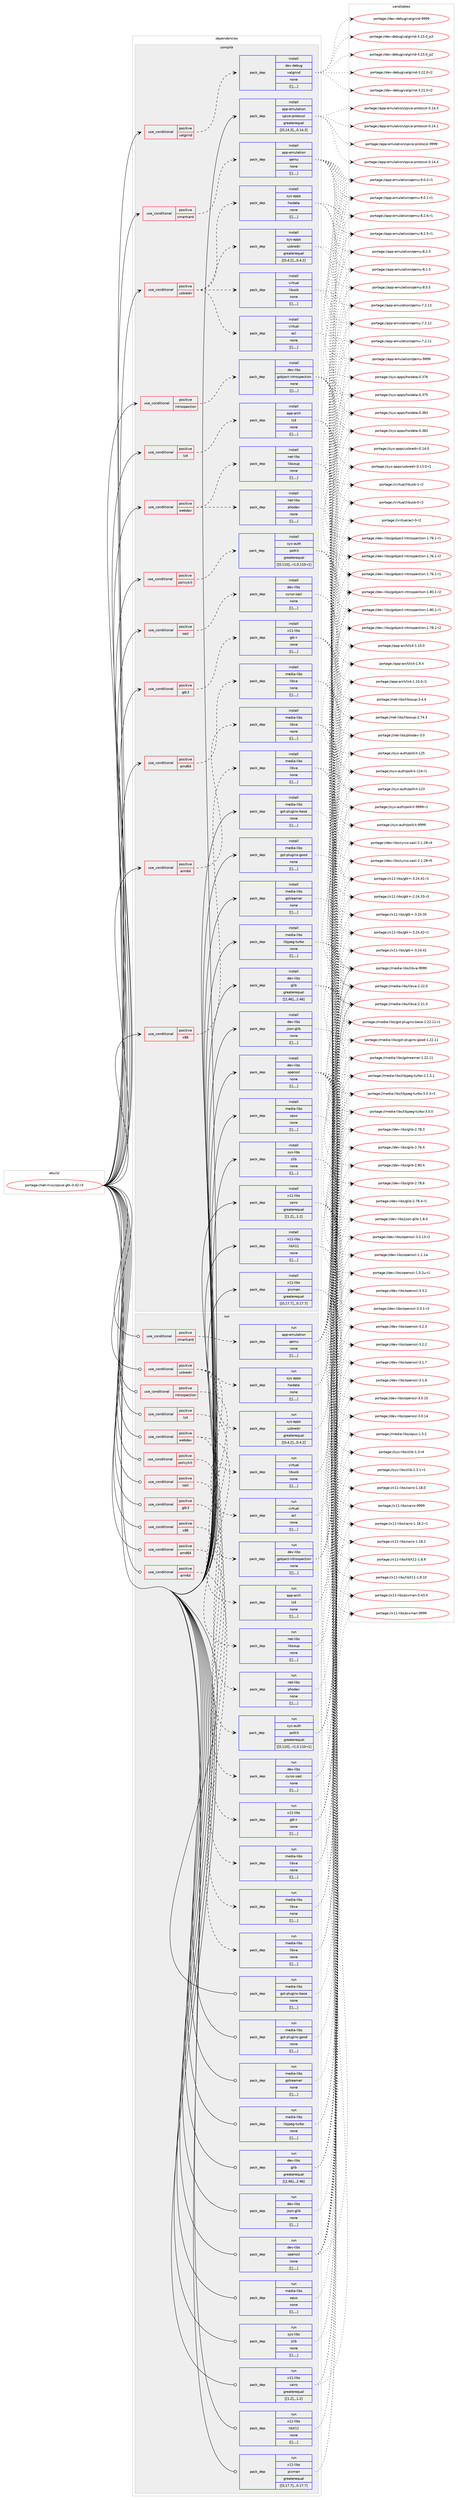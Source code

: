 digraph prolog {

# *************
# Graph options
# *************

newrank=true;
concentrate=true;
compound=true;
graph [rankdir=LR,fontname=Helvetica,fontsize=10,ranksep=1.5];#, ranksep=2.5, nodesep=0.2];
edge  [arrowhead=vee];
node  [fontname=Helvetica,fontsize=10];

# **********
# The ebuild
# **********

subgraph cluster_leftcol {
color=gray;
label=<<i>ebuild</i>>;
id [label="portage://net-misc/spice-gtk-0.42-r3", color=red, width=4, href="../net-misc/spice-gtk-0.42-r3.svg"];
}

# ****************
# The dependencies
# ****************

subgraph cluster_midcol {
color=gray;
label=<<i>dependencies</i>>;
subgraph cluster_compile {
fillcolor="#eeeeee";
style=filled;
label=<<i>compile</i>>;
subgraph cond102622 {
dependency385798 [label=<<TABLE BORDER="0" CELLBORDER="1" CELLSPACING="0" CELLPADDING="4"><TR><TD ROWSPAN="3" CELLPADDING="10">use_conditional</TD></TR><TR><TD>positive</TD></TR><TR><TD>amd64</TD></TR></TABLE>>, shape=none, color=red];
subgraph pack280435 {
dependency385799 [label=<<TABLE BORDER="0" CELLBORDER="1" CELLSPACING="0" CELLPADDING="4" WIDTH="220"><TR><TD ROWSPAN="6" CELLPADDING="30">pack_dep</TD></TR><TR><TD WIDTH="110">install</TD></TR><TR><TD>media-libs</TD></TR><TR><TD>libva</TD></TR><TR><TD>none</TD></TR><TR><TD>[[],,,,]</TD></TR></TABLE>>, shape=none, color=blue];
}
dependency385798:e -> dependency385799:w [weight=20,style="dashed",arrowhead="vee"];
}
id:e -> dependency385798:w [weight=20,style="solid",arrowhead="vee"];
subgraph cond102623 {
dependency385800 [label=<<TABLE BORDER="0" CELLBORDER="1" CELLSPACING="0" CELLPADDING="4"><TR><TD ROWSPAN="3" CELLPADDING="10">use_conditional</TD></TR><TR><TD>positive</TD></TR><TR><TD>arm64</TD></TR></TABLE>>, shape=none, color=red];
subgraph pack280436 {
dependency385801 [label=<<TABLE BORDER="0" CELLBORDER="1" CELLSPACING="0" CELLPADDING="4" WIDTH="220"><TR><TD ROWSPAN="6" CELLPADDING="30">pack_dep</TD></TR><TR><TD WIDTH="110">install</TD></TR><TR><TD>media-libs</TD></TR><TR><TD>libva</TD></TR><TR><TD>none</TD></TR><TR><TD>[[],,,,]</TD></TR></TABLE>>, shape=none, color=blue];
}
dependency385800:e -> dependency385801:w [weight=20,style="dashed",arrowhead="vee"];
}
id:e -> dependency385800:w [weight=20,style="solid",arrowhead="vee"];
subgraph cond102624 {
dependency385802 [label=<<TABLE BORDER="0" CELLBORDER="1" CELLSPACING="0" CELLPADDING="4"><TR><TD ROWSPAN="3" CELLPADDING="10">use_conditional</TD></TR><TR><TD>positive</TD></TR><TR><TD>gtk3</TD></TR></TABLE>>, shape=none, color=red];
subgraph pack280437 {
dependency385803 [label=<<TABLE BORDER="0" CELLBORDER="1" CELLSPACING="0" CELLPADDING="4" WIDTH="220"><TR><TD ROWSPAN="6" CELLPADDING="30">pack_dep</TD></TR><TR><TD WIDTH="110">install</TD></TR><TR><TD>x11-libs</TD></TR><TR><TD>gtk+</TD></TR><TR><TD>none</TD></TR><TR><TD>[[],,,,]</TD></TR></TABLE>>, shape=none, color=blue];
}
dependency385802:e -> dependency385803:w [weight=20,style="dashed",arrowhead="vee"];
}
id:e -> dependency385802:w [weight=20,style="solid",arrowhead="vee"];
subgraph cond102625 {
dependency385804 [label=<<TABLE BORDER="0" CELLBORDER="1" CELLSPACING="0" CELLPADDING="4"><TR><TD ROWSPAN="3" CELLPADDING="10">use_conditional</TD></TR><TR><TD>positive</TD></TR><TR><TD>introspection</TD></TR></TABLE>>, shape=none, color=red];
subgraph pack280438 {
dependency385805 [label=<<TABLE BORDER="0" CELLBORDER="1" CELLSPACING="0" CELLPADDING="4" WIDTH="220"><TR><TD ROWSPAN="6" CELLPADDING="30">pack_dep</TD></TR><TR><TD WIDTH="110">install</TD></TR><TR><TD>dev-libs</TD></TR><TR><TD>gobject-introspection</TD></TR><TR><TD>none</TD></TR><TR><TD>[[],,,,]</TD></TR></TABLE>>, shape=none, color=blue];
}
dependency385804:e -> dependency385805:w [weight=20,style="dashed",arrowhead="vee"];
}
id:e -> dependency385804:w [weight=20,style="solid",arrowhead="vee"];
subgraph cond102626 {
dependency385806 [label=<<TABLE BORDER="0" CELLBORDER="1" CELLSPACING="0" CELLPADDING="4"><TR><TD ROWSPAN="3" CELLPADDING="10">use_conditional</TD></TR><TR><TD>positive</TD></TR><TR><TD>lz4</TD></TR></TABLE>>, shape=none, color=red];
subgraph pack280439 {
dependency385807 [label=<<TABLE BORDER="0" CELLBORDER="1" CELLSPACING="0" CELLPADDING="4" WIDTH="220"><TR><TD ROWSPAN="6" CELLPADDING="30">pack_dep</TD></TR><TR><TD WIDTH="110">install</TD></TR><TR><TD>app-arch</TD></TR><TR><TD>lz4</TD></TR><TR><TD>none</TD></TR><TR><TD>[[],,,,]</TD></TR></TABLE>>, shape=none, color=blue];
}
dependency385806:e -> dependency385807:w [weight=20,style="dashed",arrowhead="vee"];
}
id:e -> dependency385806:w [weight=20,style="solid",arrowhead="vee"];
subgraph cond102627 {
dependency385808 [label=<<TABLE BORDER="0" CELLBORDER="1" CELLSPACING="0" CELLPADDING="4"><TR><TD ROWSPAN="3" CELLPADDING="10">use_conditional</TD></TR><TR><TD>positive</TD></TR><TR><TD>policykit</TD></TR></TABLE>>, shape=none, color=red];
subgraph pack280440 {
dependency385809 [label=<<TABLE BORDER="0" CELLBORDER="1" CELLSPACING="0" CELLPADDING="4" WIDTH="220"><TR><TD ROWSPAN="6" CELLPADDING="30">pack_dep</TD></TR><TR><TD WIDTH="110">install</TD></TR><TR><TD>sys-auth</TD></TR><TR><TD>polkit</TD></TR><TR><TD>greaterequal</TD></TR><TR><TD>[[0,110],,-r1,0.110-r1]</TD></TR></TABLE>>, shape=none, color=blue];
}
dependency385808:e -> dependency385809:w [weight=20,style="dashed",arrowhead="vee"];
}
id:e -> dependency385808:w [weight=20,style="solid",arrowhead="vee"];
subgraph cond102628 {
dependency385810 [label=<<TABLE BORDER="0" CELLBORDER="1" CELLSPACING="0" CELLPADDING="4"><TR><TD ROWSPAN="3" CELLPADDING="10">use_conditional</TD></TR><TR><TD>positive</TD></TR><TR><TD>sasl</TD></TR></TABLE>>, shape=none, color=red];
subgraph pack280441 {
dependency385811 [label=<<TABLE BORDER="0" CELLBORDER="1" CELLSPACING="0" CELLPADDING="4" WIDTH="220"><TR><TD ROWSPAN="6" CELLPADDING="30">pack_dep</TD></TR><TR><TD WIDTH="110">install</TD></TR><TR><TD>dev-libs</TD></TR><TR><TD>cyrus-sasl</TD></TR><TR><TD>none</TD></TR><TR><TD>[[],,,,]</TD></TR></TABLE>>, shape=none, color=blue];
}
dependency385810:e -> dependency385811:w [weight=20,style="dashed",arrowhead="vee"];
}
id:e -> dependency385810:w [weight=20,style="solid",arrowhead="vee"];
subgraph cond102629 {
dependency385812 [label=<<TABLE BORDER="0" CELLBORDER="1" CELLSPACING="0" CELLPADDING="4"><TR><TD ROWSPAN="3" CELLPADDING="10">use_conditional</TD></TR><TR><TD>positive</TD></TR><TR><TD>smartcard</TD></TR></TABLE>>, shape=none, color=red];
subgraph pack280442 {
dependency385813 [label=<<TABLE BORDER="0" CELLBORDER="1" CELLSPACING="0" CELLPADDING="4" WIDTH="220"><TR><TD ROWSPAN="6" CELLPADDING="30">pack_dep</TD></TR><TR><TD WIDTH="110">install</TD></TR><TR><TD>app-emulation</TD></TR><TR><TD>qemu</TD></TR><TR><TD>none</TD></TR><TR><TD>[[],,,,]</TD></TR></TABLE>>, shape=none, color=blue];
}
dependency385812:e -> dependency385813:w [weight=20,style="dashed",arrowhead="vee"];
}
id:e -> dependency385812:w [weight=20,style="solid",arrowhead="vee"];
subgraph cond102630 {
dependency385814 [label=<<TABLE BORDER="0" CELLBORDER="1" CELLSPACING="0" CELLPADDING="4"><TR><TD ROWSPAN="3" CELLPADDING="10">use_conditional</TD></TR><TR><TD>positive</TD></TR><TR><TD>usbredir</TD></TR></TABLE>>, shape=none, color=red];
subgraph pack280443 {
dependency385815 [label=<<TABLE BORDER="0" CELLBORDER="1" CELLSPACING="0" CELLPADDING="4" WIDTH="220"><TR><TD ROWSPAN="6" CELLPADDING="30">pack_dep</TD></TR><TR><TD WIDTH="110">install</TD></TR><TR><TD>sys-apps</TD></TR><TR><TD>hwdata</TD></TR><TR><TD>none</TD></TR><TR><TD>[[],,,,]</TD></TR></TABLE>>, shape=none, color=blue];
}
dependency385814:e -> dependency385815:w [weight=20,style="dashed",arrowhead="vee"];
subgraph pack280444 {
dependency385816 [label=<<TABLE BORDER="0" CELLBORDER="1" CELLSPACING="0" CELLPADDING="4" WIDTH="220"><TR><TD ROWSPAN="6" CELLPADDING="30">pack_dep</TD></TR><TR><TD WIDTH="110">install</TD></TR><TR><TD>sys-apps</TD></TR><TR><TD>usbredir</TD></TR><TR><TD>greaterequal</TD></TR><TR><TD>[[0,4,2],,,0.4.2]</TD></TR></TABLE>>, shape=none, color=blue];
}
dependency385814:e -> dependency385816:w [weight=20,style="dashed",arrowhead="vee"];
subgraph pack280445 {
dependency385817 [label=<<TABLE BORDER="0" CELLBORDER="1" CELLSPACING="0" CELLPADDING="4" WIDTH="220"><TR><TD ROWSPAN="6" CELLPADDING="30">pack_dep</TD></TR><TR><TD WIDTH="110">install</TD></TR><TR><TD>virtual</TD></TR><TR><TD>acl</TD></TR><TR><TD>none</TD></TR><TR><TD>[[],,,,]</TD></TR></TABLE>>, shape=none, color=blue];
}
dependency385814:e -> dependency385817:w [weight=20,style="dashed",arrowhead="vee"];
subgraph pack280446 {
dependency385818 [label=<<TABLE BORDER="0" CELLBORDER="1" CELLSPACING="0" CELLPADDING="4" WIDTH="220"><TR><TD ROWSPAN="6" CELLPADDING="30">pack_dep</TD></TR><TR><TD WIDTH="110">install</TD></TR><TR><TD>virtual</TD></TR><TR><TD>libusb</TD></TR><TR><TD>none</TD></TR><TR><TD>[[],,,,]</TD></TR></TABLE>>, shape=none, color=blue];
}
dependency385814:e -> dependency385818:w [weight=20,style="dashed",arrowhead="vee"];
}
id:e -> dependency385814:w [weight=20,style="solid",arrowhead="vee"];
subgraph cond102631 {
dependency385819 [label=<<TABLE BORDER="0" CELLBORDER="1" CELLSPACING="0" CELLPADDING="4"><TR><TD ROWSPAN="3" CELLPADDING="10">use_conditional</TD></TR><TR><TD>positive</TD></TR><TR><TD>valgrind</TD></TR></TABLE>>, shape=none, color=red];
subgraph pack280447 {
dependency385820 [label=<<TABLE BORDER="0" CELLBORDER="1" CELLSPACING="0" CELLPADDING="4" WIDTH="220"><TR><TD ROWSPAN="6" CELLPADDING="30">pack_dep</TD></TR><TR><TD WIDTH="110">install</TD></TR><TR><TD>dev-debug</TD></TR><TR><TD>valgrind</TD></TR><TR><TD>none</TD></TR><TR><TD>[[],,,,]</TD></TR></TABLE>>, shape=none, color=blue];
}
dependency385819:e -> dependency385820:w [weight=20,style="dashed",arrowhead="vee"];
}
id:e -> dependency385819:w [weight=20,style="solid",arrowhead="vee"];
subgraph cond102632 {
dependency385821 [label=<<TABLE BORDER="0" CELLBORDER="1" CELLSPACING="0" CELLPADDING="4"><TR><TD ROWSPAN="3" CELLPADDING="10">use_conditional</TD></TR><TR><TD>positive</TD></TR><TR><TD>webdav</TD></TR></TABLE>>, shape=none, color=red];
subgraph pack280448 {
dependency385822 [label=<<TABLE BORDER="0" CELLBORDER="1" CELLSPACING="0" CELLPADDING="4" WIDTH="220"><TR><TD ROWSPAN="6" CELLPADDING="30">pack_dep</TD></TR><TR><TD WIDTH="110">install</TD></TR><TR><TD>net-libs</TD></TR><TR><TD>phodav</TD></TR><TR><TD>none</TD></TR><TR><TD>[[],,,,]</TD></TR></TABLE>>, shape=none, color=blue];
}
dependency385821:e -> dependency385822:w [weight=20,style="dashed",arrowhead="vee"];
subgraph pack280449 {
dependency385823 [label=<<TABLE BORDER="0" CELLBORDER="1" CELLSPACING="0" CELLPADDING="4" WIDTH="220"><TR><TD ROWSPAN="6" CELLPADDING="30">pack_dep</TD></TR><TR><TD WIDTH="110">install</TD></TR><TR><TD>net-libs</TD></TR><TR><TD>libsoup</TD></TR><TR><TD>none</TD></TR><TR><TD>[[],,,,]</TD></TR></TABLE>>, shape=none, color=blue];
}
dependency385821:e -> dependency385823:w [weight=20,style="dashed",arrowhead="vee"];
}
id:e -> dependency385821:w [weight=20,style="solid",arrowhead="vee"];
subgraph cond102633 {
dependency385824 [label=<<TABLE BORDER="0" CELLBORDER="1" CELLSPACING="0" CELLPADDING="4"><TR><TD ROWSPAN="3" CELLPADDING="10">use_conditional</TD></TR><TR><TD>positive</TD></TR><TR><TD>x86</TD></TR></TABLE>>, shape=none, color=red];
subgraph pack280450 {
dependency385825 [label=<<TABLE BORDER="0" CELLBORDER="1" CELLSPACING="0" CELLPADDING="4" WIDTH="220"><TR><TD ROWSPAN="6" CELLPADDING="30">pack_dep</TD></TR><TR><TD WIDTH="110">install</TD></TR><TR><TD>media-libs</TD></TR><TR><TD>libva</TD></TR><TR><TD>none</TD></TR><TR><TD>[[],,,,]</TD></TR></TABLE>>, shape=none, color=blue];
}
dependency385824:e -> dependency385825:w [weight=20,style="dashed",arrowhead="vee"];
}
id:e -> dependency385824:w [weight=20,style="solid",arrowhead="vee"];
subgraph pack280451 {
dependency385826 [label=<<TABLE BORDER="0" CELLBORDER="1" CELLSPACING="0" CELLPADDING="4" WIDTH="220"><TR><TD ROWSPAN="6" CELLPADDING="30">pack_dep</TD></TR><TR><TD WIDTH="110">install</TD></TR><TR><TD>app-emulation</TD></TR><TR><TD>spice-protocol</TD></TR><TR><TD>greaterequal</TD></TR><TR><TD>[[0,14,3],,,0.14.3]</TD></TR></TABLE>>, shape=none, color=blue];
}
id:e -> dependency385826:w [weight=20,style="solid",arrowhead="vee"];
subgraph pack280452 {
dependency385827 [label=<<TABLE BORDER="0" CELLBORDER="1" CELLSPACING="0" CELLPADDING="4" WIDTH="220"><TR><TD ROWSPAN="6" CELLPADDING="30">pack_dep</TD></TR><TR><TD WIDTH="110">install</TD></TR><TR><TD>dev-libs</TD></TR><TR><TD>glib</TD></TR><TR><TD>greaterequal</TD></TR><TR><TD>[[2,46],,,2.46]</TD></TR></TABLE>>, shape=none, color=blue];
}
id:e -> dependency385827:w [weight=20,style="solid",arrowhead="vee"];
subgraph pack280453 {
dependency385828 [label=<<TABLE BORDER="0" CELLBORDER="1" CELLSPACING="0" CELLPADDING="4" WIDTH="220"><TR><TD ROWSPAN="6" CELLPADDING="30">pack_dep</TD></TR><TR><TD WIDTH="110">install</TD></TR><TR><TD>dev-libs</TD></TR><TR><TD>json-glib</TD></TR><TR><TD>none</TD></TR><TR><TD>[[],,,,]</TD></TR></TABLE>>, shape=none, color=blue];
}
id:e -> dependency385828:w [weight=20,style="solid",arrowhead="vee"];
subgraph pack280454 {
dependency385829 [label=<<TABLE BORDER="0" CELLBORDER="1" CELLSPACING="0" CELLPADDING="4" WIDTH="220"><TR><TD ROWSPAN="6" CELLPADDING="30">pack_dep</TD></TR><TR><TD WIDTH="110">install</TD></TR><TR><TD>dev-libs</TD></TR><TR><TD>openssl</TD></TR><TR><TD>none</TD></TR><TR><TD>[[],,,,]</TD></TR></TABLE>>, shape=none, color=blue];
}
id:e -> dependency385829:w [weight=20,style="solid",arrowhead="vee"];
subgraph pack280455 {
dependency385830 [label=<<TABLE BORDER="0" CELLBORDER="1" CELLSPACING="0" CELLPADDING="4" WIDTH="220"><TR><TD ROWSPAN="6" CELLPADDING="30">pack_dep</TD></TR><TR><TD WIDTH="110">install</TD></TR><TR><TD>media-libs</TD></TR><TR><TD>gst-plugins-base</TD></TR><TR><TD>none</TD></TR><TR><TD>[[],,,,]</TD></TR></TABLE>>, shape=none, color=blue];
}
id:e -> dependency385830:w [weight=20,style="solid",arrowhead="vee"];
subgraph pack280456 {
dependency385831 [label=<<TABLE BORDER="0" CELLBORDER="1" CELLSPACING="0" CELLPADDING="4" WIDTH="220"><TR><TD ROWSPAN="6" CELLPADDING="30">pack_dep</TD></TR><TR><TD WIDTH="110">install</TD></TR><TR><TD>media-libs</TD></TR><TR><TD>gst-plugins-good</TD></TR><TR><TD>none</TD></TR><TR><TD>[[],,,,]</TD></TR></TABLE>>, shape=none, color=blue];
}
id:e -> dependency385831:w [weight=20,style="solid",arrowhead="vee"];
subgraph pack280457 {
dependency385832 [label=<<TABLE BORDER="0" CELLBORDER="1" CELLSPACING="0" CELLPADDING="4" WIDTH="220"><TR><TD ROWSPAN="6" CELLPADDING="30">pack_dep</TD></TR><TR><TD WIDTH="110">install</TD></TR><TR><TD>media-libs</TD></TR><TR><TD>gstreamer</TD></TR><TR><TD>none</TD></TR><TR><TD>[[],,,,]</TD></TR></TABLE>>, shape=none, color=blue];
}
id:e -> dependency385832:w [weight=20,style="solid",arrowhead="vee"];
subgraph pack280458 {
dependency385833 [label=<<TABLE BORDER="0" CELLBORDER="1" CELLSPACING="0" CELLPADDING="4" WIDTH="220"><TR><TD ROWSPAN="6" CELLPADDING="30">pack_dep</TD></TR><TR><TD WIDTH="110">install</TD></TR><TR><TD>media-libs</TD></TR><TR><TD>libjpeg-turbo</TD></TR><TR><TD>none</TD></TR><TR><TD>[[],,,,]</TD></TR></TABLE>>, shape=none, color=blue];
}
id:e -> dependency385833:w [weight=20,style="solid",arrowhead="vee"];
subgraph pack280459 {
dependency385834 [label=<<TABLE BORDER="0" CELLBORDER="1" CELLSPACING="0" CELLPADDING="4" WIDTH="220"><TR><TD ROWSPAN="6" CELLPADDING="30">pack_dep</TD></TR><TR><TD WIDTH="110">install</TD></TR><TR><TD>media-libs</TD></TR><TR><TD>opus</TD></TR><TR><TD>none</TD></TR><TR><TD>[[],,,,]</TD></TR></TABLE>>, shape=none, color=blue];
}
id:e -> dependency385834:w [weight=20,style="solid",arrowhead="vee"];
subgraph pack280460 {
dependency385835 [label=<<TABLE BORDER="0" CELLBORDER="1" CELLSPACING="0" CELLPADDING="4" WIDTH="220"><TR><TD ROWSPAN="6" CELLPADDING="30">pack_dep</TD></TR><TR><TD WIDTH="110">install</TD></TR><TR><TD>sys-libs</TD></TR><TR><TD>zlib</TD></TR><TR><TD>none</TD></TR><TR><TD>[[],,,,]</TD></TR></TABLE>>, shape=none, color=blue];
}
id:e -> dependency385835:w [weight=20,style="solid",arrowhead="vee"];
subgraph pack280461 {
dependency385836 [label=<<TABLE BORDER="0" CELLBORDER="1" CELLSPACING="0" CELLPADDING="4" WIDTH="220"><TR><TD ROWSPAN="6" CELLPADDING="30">pack_dep</TD></TR><TR><TD WIDTH="110">install</TD></TR><TR><TD>x11-libs</TD></TR><TR><TD>cairo</TD></TR><TR><TD>greaterequal</TD></TR><TR><TD>[[1,2],,,1.2]</TD></TR></TABLE>>, shape=none, color=blue];
}
id:e -> dependency385836:w [weight=20,style="solid",arrowhead="vee"];
subgraph pack280462 {
dependency385837 [label=<<TABLE BORDER="0" CELLBORDER="1" CELLSPACING="0" CELLPADDING="4" WIDTH="220"><TR><TD ROWSPAN="6" CELLPADDING="30">pack_dep</TD></TR><TR><TD WIDTH="110">install</TD></TR><TR><TD>x11-libs</TD></TR><TR><TD>libX11</TD></TR><TR><TD>none</TD></TR><TR><TD>[[],,,,]</TD></TR></TABLE>>, shape=none, color=blue];
}
id:e -> dependency385837:w [weight=20,style="solid",arrowhead="vee"];
subgraph pack280463 {
dependency385838 [label=<<TABLE BORDER="0" CELLBORDER="1" CELLSPACING="0" CELLPADDING="4" WIDTH="220"><TR><TD ROWSPAN="6" CELLPADDING="30">pack_dep</TD></TR><TR><TD WIDTH="110">install</TD></TR><TR><TD>x11-libs</TD></TR><TR><TD>pixman</TD></TR><TR><TD>greaterequal</TD></TR><TR><TD>[[0,17,7],,,0.17.7]</TD></TR></TABLE>>, shape=none, color=blue];
}
id:e -> dependency385838:w [weight=20,style="solid",arrowhead="vee"];
}
subgraph cluster_compileandrun {
fillcolor="#eeeeee";
style=filled;
label=<<i>compile and run</i>>;
}
subgraph cluster_run {
fillcolor="#eeeeee";
style=filled;
label=<<i>run</i>>;
subgraph cond102634 {
dependency385839 [label=<<TABLE BORDER="0" CELLBORDER="1" CELLSPACING="0" CELLPADDING="4"><TR><TD ROWSPAN="3" CELLPADDING="10">use_conditional</TD></TR><TR><TD>positive</TD></TR><TR><TD>amd64</TD></TR></TABLE>>, shape=none, color=red];
subgraph pack280464 {
dependency385840 [label=<<TABLE BORDER="0" CELLBORDER="1" CELLSPACING="0" CELLPADDING="4" WIDTH="220"><TR><TD ROWSPAN="6" CELLPADDING="30">pack_dep</TD></TR><TR><TD WIDTH="110">run</TD></TR><TR><TD>media-libs</TD></TR><TR><TD>libva</TD></TR><TR><TD>none</TD></TR><TR><TD>[[],,,,]</TD></TR></TABLE>>, shape=none, color=blue];
}
dependency385839:e -> dependency385840:w [weight=20,style="dashed",arrowhead="vee"];
}
id:e -> dependency385839:w [weight=20,style="solid",arrowhead="odot"];
subgraph cond102635 {
dependency385841 [label=<<TABLE BORDER="0" CELLBORDER="1" CELLSPACING="0" CELLPADDING="4"><TR><TD ROWSPAN="3" CELLPADDING="10">use_conditional</TD></TR><TR><TD>positive</TD></TR><TR><TD>arm64</TD></TR></TABLE>>, shape=none, color=red];
subgraph pack280465 {
dependency385842 [label=<<TABLE BORDER="0" CELLBORDER="1" CELLSPACING="0" CELLPADDING="4" WIDTH="220"><TR><TD ROWSPAN="6" CELLPADDING="30">pack_dep</TD></TR><TR><TD WIDTH="110">run</TD></TR><TR><TD>media-libs</TD></TR><TR><TD>libva</TD></TR><TR><TD>none</TD></TR><TR><TD>[[],,,,]</TD></TR></TABLE>>, shape=none, color=blue];
}
dependency385841:e -> dependency385842:w [weight=20,style="dashed",arrowhead="vee"];
}
id:e -> dependency385841:w [weight=20,style="solid",arrowhead="odot"];
subgraph cond102636 {
dependency385843 [label=<<TABLE BORDER="0" CELLBORDER="1" CELLSPACING="0" CELLPADDING="4"><TR><TD ROWSPAN="3" CELLPADDING="10">use_conditional</TD></TR><TR><TD>positive</TD></TR><TR><TD>gtk3</TD></TR></TABLE>>, shape=none, color=red];
subgraph pack280466 {
dependency385844 [label=<<TABLE BORDER="0" CELLBORDER="1" CELLSPACING="0" CELLPADDING="4" WIDTH="220"><TR><TD ROWSPAN="6" CELLPADDING="30">pack_dep</TD></TR><TR><TD WIDTH="110">run</TD></TR><TR><TD>x11-libs</TD></TR><TR><TD>gtk+</TD></TR><TR><TD>none</TD></TR><TR><TD>[[],,,,]</TD></TR></TABLE>>, shape=none, color=blue];
}
dependency385843:e -> dependency385844:w [weight=20,style="dashed",arrowhead="vee"];
}
id:e -> dependency385843:w [weight=20,style="solid",arrowhead="odot"];
subgraph cond102637 {
dependency385845 [label=<<TABLE BORDER="0" CELLBORDER="1" CELLSPACING="0" CELLPADDING="4"><TR><TD ROWSPAN="3" CELLPADDING="10">use_conditional</TD></TR><TR><TD>positive</TD></TR><TR><TD>introspection</TD></TR></TABLE>>, shape=none, color=red];
subgraph pack280467 {
dependency385846 [label=<<TABLE BORDER="0" CELLBORDER="1" CELLSPACING="0" CELLPADDING="4" WIDTH="220"><TR><TD ROWSPAN="6" CELLPADDING="30">pack_dep</TD></TR><TR><TD WIDTH="110">run</TD></TR><TR><TD>dev-libs</TD></TR><TR><TD>gobject-introspection</TD></TR><TR><TD>none</TD></TR><TR><TD>[[],,,,]</TD></TR></TABLE>>, shape=none, color=blue];
}
dependency385845:e -> dependency385846:w [weight=20,style="dashed",arrowhead="vee"];
}
id:e -> dependency385845:w [weight=20,style="solid",arrowhead="odot"];
subgraph cond102638 {
dependency385847 [label=<<TABLE BORDER="0" CELLBORDER="1" CELLSPACING="0" CELLPADDING="4"><TR><TD ROWSPAN="3" CELLPADDING="10">use_conditional</TD></TR><TR><TD>positive</TD></TR><TR><TD>lz4</TD></TR></TABLE>>, shape=none, color=red];
subgraph pack280468 {
dependency385848 [label=<<TABLE BORDER="0" CELLBORDER="1" CELLSPACING="0" CELLPADDING="4" WIDTH="220"><TR><TD ROWSPAN="6" CELLPADDING="30">pack_dep</TD></TR><TR><TD WIDTH="110">run</TD></TR><TR><TD>app-arch</TD></TR><TR><TD>lz4</TD></TR><TR><TD>none</TD></TR><TR><TD>[[],,,,]</TD></TR></TABLE>>, shape=none, color=blue];
}
dependency385847:e -> dependency385848:w [weight=20,style="dashed",arrowhead="vee"];
}
id:e -> dependency385847:w [weight=20,style="solid",arrowhead="odot"];
subgraph cond102639 {
dependency385849 [label=<<TABLE BORDER="0" CELLBORDER="1" CELLSPACING="0" CELLPADDING="4"><TR><TD ROWSPAN="3" CELLPADDING="10">use_conditional</TD></TR><TR><TD>positive</TD></TR><TR><TD>policykit</TD></TR></TABLE>>, shape=none, color=red];
subgraph pack280469 {
dependency385850 [label=<<TABLE BORDER="0" CELLBORDER="1" CELLSPACING="0" CELLPADDING="4" WIDTH="220"><TR><TD ROWSPAN="6" CELLPADDING="30">pack_dep</TD></TR><TR><TD WIDTH="110">run</TD></TR><TR><TD>sys-auth</TD></TR><TR><TD>polkit</TD></TR><TR><TD>greaterequal</TD></TR><TR><TD>[[0,110],,-r1,0.110-r1]</TD></TR></TABLE>>, shape=none, color=blue];
}
dependency385849:e -> dependency385850:w [weight=20,style="dashed",arrowhead="vee"];
}
id:e -> dependency385849:w [weight=20,style="solid",arrowhead="odot"];
subgraph cond102640 {
dependency385851 [label=<<TABLE BORDER="0" CELLBORDER="1" CELLSPACING="0" CELLPADDING="4"><TR><TD ROWSPAN="3" CELLPADDING="10">use_conditional</TD></TR><TR><TD>positive</TD></TR><TR><TD>sasl</TD></TR></TABLE>>, shape=none, color=red];
subgraph pack280470 {
dependency385852 [label=<<TABLE BORDER="0" CELLBORDER="1" CELLSPACING="0" CELLPADDING="4" WIDTH="220"><TR><TD ROWSPAN="6" CELLPADDING="30">pack_dep</TD></TR><TR><TD WIDTH="110">run</TD></TR><TR><TD>dev-libs</TD></TR><TR><TD>cyrus-sasl</TD></TR><TR><TD>none</TD></TR><TR><TD>[[],,,,]</TD></TR></TABLE>>, shape=none, color=blue];
}
dependency385851:e -> dependency385852:w [weight=20,style="dashed",arrowhead="vee"];
}
id:e -> dependency385851:w [weight=20,style="solid",arrowhead="odot"];
subgraph cond102641 {
dependency385853 [label=<<TABLE BORDER="0" CELLBORDER="1" CELLSPACING="0" CELLPADDING="4"><TR><TD ROWSPAN="3" CELLPADDING="10">use_conditional</TD></TR><TR><TD>positive</TD></TR><TR><TD>smartcard</TD></TR></TABLE>>, shape=none, color=red];
subgraph pack280471 {
dependency385854 [label=<<TABLE BORDER="0" CELLBORDER="1" CELLSPACING="0" CELLPADDING="4" WIDTH="220"><TR><TD ROWSPAN="6" CELLPADDING="30">pack_dep</TD></TR><TR><TD WIDTH="110">run</TD></TR><TR><TD>app-emulation</TD></TR><TR><TD>qemu</TD></TR><TR><TD>none</TD></TR><TR><TD>[[],,,,]</TD></TR></TABLE>>, shape=none, color=blue];
}
dependency385853:e -> dependency385854:w [weight=20,style="dashed",arrowhead="vee"];
}
id:e -> dependency385853:w [weight=20,style="solid",arrowhead="odot"];
subgraph cond102642 {
dependency385855 [label=<<TABLE BORDER="0" CELLBORDER="1" CELLSPACING="0" CELLPADDING="4"><TR><TD ROWSPAN="3" CELLPADDING="10">use_conditional</TD></TR><TR><TD>positive</TD></TR><TR><TD>usbredir</TD></TR></TABLE>>, shape=none, color=red];
subgraph pack280472 {
dependency385856 [label=<<TABLE BORDER="0" CELLBORDER="1" CELLSPACING="0" CELLPADDING="4" WIDTH="220"><TR><TD ROWSPAN="6" CELLPADDING="30">pack_dep</TD></TR><TR><TD WIDTH="110">run</TD></TR><TR><TD>sys-apps</TD></TR><TR><TD>hwdata</TD></TR><TR><TD>none</TD></TR><TR><TD>[[],,,,]</TD></TR></TABLE>>, shape=none, color=blue];
}
dependency385855:e -> dependency385856:w [weight=20,style="dashed",arrowhead="vee"];
subgraph pack280473 {
dependency385857 [label=<<TABLE BORDER="0" CELLBORDER="1" CELLSPACING="0" CELLPADDING="4" WIDTH="220"><TR><TD ROWSPAN="6" CELLPADDING="30">pack_dep</TD></TR><TR><TD WIDTH="110">run</TD></TR><TR><TD>sys-apps</TD></TR><TR><TD>usbredir</TD></TR><TR><TD>greaterequal</TD></TR><TR><TD>[[0,4,2],,,0.4.2]</TD></TR></TABLE>>, shape=none, color=blue];
}
dependency385855:e -> dependency385857:w [weight=20,style="dashed",arrowhead="vee"];
subgraph pack280474 {
dependency385858 [label=<<TABLE BORDER="0" CELLBORDER="1" CELLSPACING="0" CELLPADDING="4" WIDTH="220"><TR><TD ROWSPAN="6" CELLPADDING="30">pack_dep</TD></TR><TR><TD WIDTH="110">run</TD></TR><TR><TD>virtual</TD></TR><TR><TD>acl</TD></TR><TR><TD>none</TD></TR><TR><TD>[[],,,,]</TD></TR></TABLE>>, shape=none, color=blue];
}
dependency385855:e -> dependency385858:w [weight=20,style="dashed",arrowhead="vee"];
subgraph pack280475 {
dependency385859 [label=<<TABLE BORDER="0" CELLBORDER="1" CELLSPACING="0" CELLPADDING="4" WIDTH="220"><TR><TD ROWSPAN="6" CELLPADDING="30">pack_dep</TD></TR><TR><TD WIDTH="110">run</TD></TR><TR><TD>virtual</TD></TR><TR><TD>libusb</TD></TR><TR><TD>none</TD></TR><TR><TD>[[],,,,]</TD></TR></TABLE>>, shape=none, color=blue];
}
dependency385855:e -> dependency385859:w [weight=20,style="dashed",arrowhead="vee"];
}
id:e -> dependency385855:w [weight=20,style="solid",arrowhead="odot"];
subgraph cond102643 {
dependency385860 [label=<<TABLE BORDER="0" CELLBORDER="1" CELLSPACING="0" CELLPADDING="4"><TR><TD ROWSPAN="3" CELLPADDING="10">use_conditional</TD></TR><TR><TD>positive</TD></TR><TR><TD>webdav</TD></TR></TABLE>>, shape=none, color=red];
subgraph pack280476 {
dependency385861 [label=<<TABLE BORDER="0" CELLBORDER="1" CELLSPACING="0" CELLPADDING="4" WIDTH="220"><TR><TD ROWSPAN="6" CELLPADDING="30">pack_dep</TD></TR><TR><TD WIDTH="110">run</TD></TR><TR><TD>net-libs</TD></TR><TR><TD>phodav</TD></TR><TR><TD>none</TD></TR><TR><TD>[[],,,,]</TD></TR></TABLE>>, shape=none, color=blue];
}
dependency385860:e -> dependency385861:w [weight=20,style="dashed",arrowhead="vee"];
subgraph pack280477 {
dependency385862 [label=<<TABLE BORDER="0" CELLBORDER="1" CELLSPACING="0" CELLPADDING="4" WIDTH="220"><TR><TD ROWSPAN="6" CELLPADDING="30">pack_dep</TD></TR><TR><TD WIDTH="110">run</TD></TR><TR><TD>net-libs</TD></TR><TR><TD>libsoup</TD></TR><TR><TD>none</TD></TR><TR><TD>[[],,,,]</TD></TR></TABLE>>, shape=none, color=blue];
}
dependency385860:e -> dependency385862:w [weight=20,style="dashed",arrowhead="vee"];
}
id:e -> dependency385860:w [weight=20,style="solid",arrowhead="odot"];
subgraph cond102644 {
dependency385863 [label=<<TABLE BORDER="0" CELLBORDER="1" CELLSPACING="0" CELLPADDING="4"><TR><TD ROWSPAN="3" CELLPADDING="10">use_conditional</TD></TR><TR><TD>positive</TD></TR><TR><TD>x86</TD></TR></TABLE>>, shape=none, color=red];
subgraph pack280478 {
dependency385864 [label=<<TABLE BORDER="0" CELLBORDER="1" CELLSPACING="0" CELLPADDING="4" WIDTH="220"><TR><TD ROWSPAN="6" CELLPADDING="30">pack_dep</TD></TR><TR><TD WIDTH="110">run</TD></TR><TR><TD>media-libs</TD></TR><TR><TD>libva</TD></TR><TR><TD>none</TD></TR><TR><TD>[[],,,,]</TD></TR></TABLE>>, shape=none, color=blue];
}
dependency385863:e -> dependency385864:w [weight=20,style="dashed",arrowhead="vee"];
}
id:e -> dependency385863:w [weight=20,style="solid",arrowhead="odot"];
subgraph pack280479 {
dependency385865 [label=<<TABLE BORDER="0" CELLBORDER="1" CELLSPACING="0" CELLPADDING="4" WIDTH="220"><TR><TD ROWSPAN="6" CELLPADDING="30">pack_dep</TD></TR><TR><TD WIDTH="110">run</TD></TR><TR><TD>dev-libs</TD></TR><TR><TD>glib</TD></TR><TR><TD>greaterequal</TD></TR><TR><TD>[[2,46],,,2.46]</TD></TR></TABLE>>, shape=none, color=blue];
}
id:e -> dependency385865:w [weight=20,style="solid",arrowhead="odot"];
subgraph pack280480 {
dependency385866 [label=<<TABLE BORDER="0" CELLBORDER="1" CELLSPACING="0" CELLPADDING="4" WIDTH="220"><TR><TD ROWSPAN="6" CELLPADDING="30">pack_dep</TD></TR><TR><TD WIDTH="110">run</TD></TR><TR><TD>dev-libs</TD></TR><TR><TD>json-glib</TD></TR><TR><TD>none</TD></TR><TR><TD>[[],,,,]</TD></TR></TABLE>>, shape=none, color=blue];
}
id:e -> dependency385866:w [weight=20,style="solid",arrowhead="odot"];
subgraph pack280481 {
dependency385867 [label=<<TABLE BORDER="0" CELLBORDER="1" CELLSPACING="0" CELLPADDING="4" WIDTH="220"><TR><TD ROWSPAN="6" CELLPADDING="30">pack_dep</TD></TR><TR><TD WIDTH="110">run</TD></TR><TR><TD>dev-libs</TD></TR><TR><TD>openssl</TD></TR><TR><TD>none</TD></TR><TR><TD>[[],,,,]</TD></TR></TABLE>>, shape=none, color=blue];
}
id:e -> dependency385867:w [weight=20,style="solid",arrowhead="odot"];
subgraph pack280482 {
dependency385868 [label=<<TABLE BORDER="0" CELLBORDER="1" CELLSPACING="0" CELLPADDING="4" WIDTH="220"><TR><TD ROWSPAN="6" CELLPADDING="30">pack_dep</TD></TR><TR><TD WIDTH="110">run</TD></TR><TR><TD>media-libs</TD></TR><TR><TD>gst-plugins-base</TD></TR><TR><TD>none</TD></TR><TR><TD>[[],,,,]</TD></TR></TABLE>>, shape=none, color=blue];
}
id:e -> dependency385868:w [weight=20,style="solid",arrowhead="odot"];
subgraph pack280483 {
dependency385869 [label=<<TABLE BORDER="0" CELLBORDER="1" CELLSPACING="0" CELLPADDING="4" WIDTH="220"><TR><TD ROWSPAN="6" CELLPADDING="30">pack_dep</TD></TR><TR><TD WIDTH="110">run</TD></TR><TR><TD>media-libs</TD></TR><TR><TD>gst-plugins-good</TD></TR><TR><TD>none</TD></TR><TR><TD>[[],,,,]</TD></TR></TABLE>>, shape=none, color=blue];
}
id:e -> dependency385869:w [weight=20,style="solid",arrowhead="odot"];
subgraph pack280484 {
dependency385870 [label=<<TABLE BORDER="0" CELLBORDER="1" CELLSPACING="0" CELLPADDING="4" WIDTH="220"><TR><TD ROWSPAN="6" CELLPADDING="30">pack_dep</TD></TR><TR><TD WIDTH="110">run</TD></TR><TR><TD>media-libs</TD></TR><TR><TD>gstreamer</TD></TR><TR><TD>none</TD></TR><TR><TD>[[],,,,]</TD></TR></TABLE>>, shape=none, color=blue];
}
id:e -> dependency385870:w [weight=20,style="solid",arrowhead="odot"];
subgraph pack280485 {
dependency385871 [label=<<TABLE BORDER="0" CELLBORDER="1" CELLSPACING="0" CELLPADDING="4" WIDTH="220"><TR><TD ROWSPAN="6" CELLPADDING="30">pack_dep</TD></TR><TR><TD WIDTH="110">run</TD></TR><TR><TD>media-libs</TD></TR><TR><TD>libjpeg-turbo</TD></TR><TR><TD>none</TD></TR><TR><TD>[[],,,,]</TD></TR></TABLE>>, shape=none, color=blue];
}
id:e -> dependency385871:w [weight=20,style="solid",arrowhead="odot"];
subgraph pack280486 {
dependency385872 [label=<<TABLE BORDER="0" CELLBORDER="1" CELLSPACING="0" CELLPADDING="4" WIDTH="220"><TR><TD ROWSPAN="6" CELLPADDING="30">pack_dep</TD></TR><TR><TD WIDTH="110">run</TD></TR><TR><TD>media-libs</TD></TR><TR><TD>opus</TD></TR><TR><TD>none</TD></TR><TR><TD>[[],,,,]</TD></TR></TABLE>>, shape=none, color=blue];
}
id:e -> dependency385872:w [weight=20,style="solid",arrowhead="odot"];
subgraph pack280487 {
dependency385873 [label=<<TABLE BORDER="0" CELLBORDER="1" CELLSPACING="0" CELLPADDING="4" WIDTH="220"><TR><TD ROWSPAN="6" CELLPADDING="30">pack_dep</TD></TR><TR><TD WIDTH="110">run</TD></TR><TR><TD>sys-libs</TD></TR><TR><TD>zlib</TD></TR><TR><TD>none</TD></TR><TR><TD>[[],,,,]</TD></TR></TABLE>>, shape=none, color=blue];
}
id:e -> dependency385873:w [weight=20,style="solid",arrowhead="odot"];
subgraph pack280488 {
dependency385874 [label=<<TABLE BORDER="0" CELLBORDER="1" CELLSPACING="0" CELLPADDING="4" WIDTH="220"><TR><TD ROWSPAN="6" CELLPADDING="30">pack_dep</TD></TR><TR><TD WIDTH="110">run</TD></TR><TR><TD>x11-libs</TD></TR><TR><TD>cairo</TD></TR><TR><TD>greaterequal</TD></TR><TR><TD>[[1,2],,,1.2]</TD></TR></TABLE>>, shape=none, color=blue];
}
id:e -> dependency385874:w [weight=20,style="solid",arrowhead="odot"];
subgraph pack280489 {
dependency385875 [label=<<TABLE BORDER="0" CELLBORDER="1" CELLSPACING="0" CELLPADDING="4" WIDTH="220"><TR><TD ROWSPAN="6" CELLPADDING="30">pack_dep</TD></TR><TR><TD WIDTH="110">run</TD></TR><TR><TD>x11-libs</TD></TR><TR><TD>libX11</TD></TR><TR><TD>none</TD></TR><TR><TD>[[],,,,]</TD></TR></TABLE>>, shape=none, color=blue];
}
id:e -> dependency385875:w [weight=20,style="solid",arrowhead="odot"];
subgraph pack280490 {
dependency385876 [label=<<TABLE BORDER="0" CELLBORDER="1" CELLSPACING="0" CELLPADDING="4" WIDTH="220"><TR><TD ROWSPAN="6" CELLPADDING="30">pack_dep</TD></TR><TR><TD WIDTH="110">run</TD></TR><TR><TD>x11-libs</TD></TR><TR><TD>pixman</TD></TR><TR><TD>greaterequal</TD></TR><TR><TD>[[0,17,7],,,0.17.7]</TD></TR></TABLE>>, shape=none, color=blue];
}
id:e -> dependency385876:w [weight=20,style="solid",arrowhead="odot"];
}
}

# **************
# The candidates
# **************

subgraph cluster_choices {
rank=same;
color=gray;
label=<<i>candidates</i>>;

subgraph choice280435 {
color=black;
nodesep=1;
choice1091011001059745108105981154710810598118974557575757 [label="portage://media-libs/libva-9999", color=red, width=4,href="../media-libs/libva-9999.svg"];
choice10910110010597451081059811547108105981189745504650504648 [label="portage://media-libs/libva-2.22.0", color=red, width=4,href="../media-libs/libva-2.22.0.svg"];
choice10910110010597451081059811547108105981189745504650494648 [label="portage://media-libs/libva-2.21.0", color=red, width=4,href="../media-libs/libva-2.21.0.svg"];
dependency385799:e -> choice1091011001059745108105981154710810598118974557575757:w [style=dotted,weight="100"];
dependency385799:e -> choice10910110010597451081059811547108105981189745504650504648:w [style=dotted,weight="100"];
dependency385799:e -> choice10910110010597451081059811547108105981189745504650494648:w [style=dotted,weight="100"];
}
subgraph choice280436 {
color=black;
nodesep=1;
choice1091011001059745108105981154710810598118974557575757 [label="portage://media-libs/libva-9999", color=red, width=4,href="../media-libs/libva-9999.svg"];
choice10910110010597451081059811547108105981189745504650504648 [label="portage://media-libs/libva-2.22.0", color=red, width=4,href="../media-libs/libva-2.22.0.svg"];
choice10910110010597451081059811547108105981189745504650494648 [label="portage://media-libs/libva-2.21.0", color=red, width=4,href="../media-libs/libva-2.21.0.svg"];
dependency385801:e -> choice1091011001059745108105981154710810598118974557575757:w [style=dotted,weight="100"];
dependency385801:e -> choice10910110010597451081059811547108105981189745504650504648:w [style=dotted,weight="100"];
dependency385801:e -> choice10910110010597451081059811547108105981189745504650494648:w [style=dotted,weight="100"];
}
subgraph choice280437 {
color=black;
nodesep=1;
choice12049494510810598115471031161074345514650524652504511449 [label="portage://x11-libs/gtk+-3.24.42-r1", color=red, width=4,href="../x11-libs/gtk+-3.24.42-r1.svg"];
choice12049494510810598115471031161074345514650524652494511449 [label="portage://x11-libs/gtk+-3.24.41-r1", color=red, width=4,href="../x11-libs/gtk+-3.24.41-r1.svg"];
choice1204949451081059811547103116107434551465052465249 [label="portage://x11-libs/gtk+-3.24.41", color=red, width=4,href="../x11-libs/gtk+-3.24.41.svg"];
choice1204949451081059811547103116107434551465052465153 [label="portage://x11-libs/gtk+-3.24.35", color=red, width=4,href="../x11-libs/gtk+-3.24.35.svg"];
choice12049494510810598115471031161074345504650524651514511451 [label="portage://x11-libs/gtk+-2.24.33-r3", color=red, width=4,href="../x11-libs/gtk+-2.24.33-r3.svg"];
dependency385803:e -> choice12049494510810598115471031161074345514650524652504511449:w [style=dotted,weight="100"];
dependency385803:e -> choice12049494510810598115471031161074345514650524652494511449:w [style=dotted,weight="100"];
dependency385803:e -> choice1204949451081059811547103116107434551465052465249:w [style=dotted,weight="100"];
dependency385803:e -> choice1204949451081059811547103116107434551465052465153:w [style=dotted,weight="100"];
dependency385803:e -> choice12049494510810598115471031161074345504650524651514511451:w [style=dotted,weight="100"];
}
subgraph choice280438 {
color=black;
nodesep=1;
choice10010111845108105981154710311198106101991164510511011611411111511210199116105111110454946564846494511450 [label="portage://dev-libs/gobject-introspection-1.80.1-r2", color=red, width=4,href="../dev-libs/gobject-introspection-1.80.1-r2.svg"];
choice10010111845108105981154710311198106101991164510511011611411111511210199116105111110454946564846494511449 [label="portage://dev-libs/gobject-introspection-1.80.1-r1", color=red, width=4,href="../dev-libs/gobject-introspection-1.80.1-r1.svg"];
choice10010111845108105981154710311198106101991164510511011611411111511210199116105111110454946555646494511450 [label="portage://dev-libs/gobject-introspection-1.78.1-r2", color=red, width=4,href="../dev-libs/gobject-introspection-1.78.1-r2.svg"];
choice10010111845108105981154710311198106101991164510511011611411111511210199116105111110454946555646494511449 [label="portage://dev-libs/gobject-introspection-1.78.1-r1", color=red, width=4,href="../dev-libs/gobject-introspection-1.78.1-r1.svg"];
choice10010111845108105981154710311198106101991164510511011611411111511210199116105111110454946555446494511450 [label="portage://dev-libs/gobject-introspection-1.76.1-r2", color=red, width=4,href="../dev-libs/gobject-introspection-1.76.1-r2.svg"];
choice10010111845108105981154710311198106101991164510511011611411111511210199116105111110454946555446494511449 [label="portage://dev-libs/gobject-introspection-1.76.1-r1", color=red, width=4,href="../dev-libs/gobject-introspection-1.76.1-r1.svg"];
dependency385805:e -> choice10010111845108105981154710311198106101991164510511011611411111511210199116105111110454946564846494511450:w [style=dotted,weight="100"];
dependency385805:e -> choice10010111845108105981154710311198106101991164510511011611411111511210199116105111110454946564846494511449:w [style=dotted,weight="100"];
dependency385805:e -> choice10010111845108105981154710311198106101991164510511011611411111511210199116105111110454946555646494511450:w [style=dotted,weight="100"];
dependency385805:e -> choice10010111845108105981154710311198106101991164510511011611411111511210199116105111110454946555646494511449:w [style=dotted,weight="100"];
dependency385805:e -> choice10010111845108105981154710311198106101991164510511011611411111511210199116105111110454946555446494511450:w [style=dotted,weight="100"];
dependency385805:e -> choice10010111845108105981154710311198106101991164510511011611411111511210199116105111110454946555446494511449:w [style=dotted,weight="100"];
}
subgraph choice280439 {
color=black;
nodesep=1;
choice971121124597114991044710812252454946494846484511449 [label="portage://app-arch/lz4-1.10.0-r1", color=red, width=4,href="../app-arch/lz4-1.10.0-r1.svg"];
choice97112112459711499104471081225245494649484648 [label="portage://app-arch/lz4-1.10.0", color=red, width=4,href="../app-arch/lz4-1.10.0.svg"];
choice971121124597114991044710812252454946574652 [label="portage://app-arch/lz4-1.9.4", color=red, width=4,href="../app-arch/lz4-1.9.4.svg"];
dependency385807:e -> choice971121124597114991044710812252454946494846484511449:w [style=dotted,weight="100"];
dependency385807:e -> choice97112112459711499104471081225245494649484648:w [style=dotted,weight="100"];
dependency385807:e -> choice971121124597114991044710812252454946574652:w [style=dotted,weight="100"];
}
subgraph choice280440 {
color=black;
nodesep=1;
choice11512111545971171161044711211110810710511645575757574511449 [label="portage://sys-auth/polkit-9999-r1", color=red, width=4,href="../sys-auth/polkit-9999-r1.svg"];
choice1151211154597117116104471121111081071051164557575757 [label="portage://sys-auth/polkit-9999", color=red, width=4,href="../sys-auth/polkit-9999.svg"];
choice11512111545971171161044711211110810710511645495053 [label="portage://sys-auth/polkit-125", color=red, width=4,href="../sys-auth/polkit-125.svg"];
choice115121115459711711610447112111108107105116454950524511449 [label="portage://sys-auth/polkit-124-r1", color=red, width=4,href="../sys-auth/polkit-124-r1.svg"];
choice11512111545971171161044711211110810710511645495051 [label="portage://sys-auth/polkit-123", color=red, width=4,href="../sys-auth/polkit-123.svg"];
dependency385809:e -> choice11512111545971171161044711211110810710511645575757574511449:w [style=dotted,weight="100"];
dependency385809:e -> choice1151211154597117116104471121111081071051164557575757:w [style=dotted,weight="100"];
dependency385809:e -> choice11512111545971171161044711211110810710511645495053:w [style=dotted,weight="100"];
dependency385809:e -> choice115121115459711711610447112111108107105116454950524511449:w [style=dotted,weight="100"];
dependency385809:e -> choice11512111545971171161044711211110810710511645495051:w [style=dotted,weight="100"];
}
subgraph choice280441 {
color=black;
nodesep=1;
choice100101118451081059811547991211141171154511597115108455046494650564511453 [label="portage://dev-libs/cyrus-sasl-2.1.28-r5", color=red, width=4,href="../dev-libs/cyrus-sasl-2.1.28-r5.svg"];
choice100101118451081059811547991211141171154511597115108455046494650564511452 [label="portage://dev-libs/cyrus-sasl-2.1.28-r4", color=red, width=4,href="../dev-libs/cyrus-sasl-2.1.28-r4.svg"];
dependency385811:e -> choice100101118451081059811547991211141171154511597115108455046494650564511453:w [style=dotted,weight="100"];
dependency385811:e -> choice100101118451081059811547991211141171154511597115108455046494650564511452:w [style=dotted,weight="100"];
}
subgraph choice280442 {
color=black;
nodesep=1;
choice971121124510110911710897116105111110471131011091174557575757 [label="portage://app-emulation/qemu-9999", color=red, width=4,href="../app-emulation/qemu-9999.svg"];
choice971121124510110911710897116105111110471131011091174557464846504511449 [label="portage://app-emulation/qemu-9.0.2-r1", color=red, width=4,href="../app-emulation/qemu-9.0.2-r1.svg"];
choice971121124510110911710897116105111110471131011091174557464846494511449 [label="portage://app-emulation/qemu-9.0.1-r1", color=red, width=4,href="../app-emulation/qemu-9.0.1-r1.svg"];
choice971121124510110911710897116105111110471131011091174556465046544511449 [label="portage://app-emulation/qemu-8.2.6-r1", color=red, width=4,href="../app-emulation/qemu-8.2.6-r1.svg"];
choice971121124510110911710897116105111110471131011091174556465046534511449 [label="portage://app-emulation/qemu-8.2.5-r1", color=red, width=4,href="../app-emulation/qemu-8.2.5-r1.svg"];
choice97112112451011091171089711610511111047113101109117455646504651 [label="portage://app-emulation/qemu-8.2.3", color=red, width=4,href="../app-emulation/qemu-8.2.3.svg"];
choice97112112451011091171089711610511111047113101109117455646494653 [label="portage://app-emulation/qemu-8.1.5", color=red, width=4,href="../app-emulation/qemu-8.1.5.svg"];
choice97112112451011091171089711610511111047113101109117455646484653 [label="portage://app-emulation/qemu-8.0.5", color=red, width=4,href="../app-emulation/qemu-8.0.5.svg"];
choice9711211245101109117108971161051111104711310110911745554650464951 [label="portage://app-emulation/qemu-7.2.13", color=red, width=4,href="../app-emulation/qemu-7.2.13.svg"];
choice9711211245101109117108971161051111104711310110911745554650464950 [label="portage://app-emulation/qemu-7.2.12", color=red, width=4,href="../app-emulation/qemu-7.2.12.svg"];
choice9711211245101109117108971161051111104711310110911745554650464949 [label="portage://app-emulation/qemu-7.2.11", color=red, width=4,href="../app-emulation/qemu-7.2.11.svg"];
dependency385813:e -> choice971121124510110911710897116105111110471131011091174557575757:w [style=dotted,weight="100"];
dependency385813:e -> choice971121124510110911710897116105111110471131011091174557464846504511449:w [style=dotted,weight="100"];
dependency385813:e -> choice971121124510110911710897116105111110471131011091174557464846494511449:w [style=dotted,weight="100"];
dependency385813:e -> choice971121124510110911710897116105111110471131011091174556465046544511449:w [style=dotted,weight="100"];
dependency385813:e -> choice971121124510110911710897116105111110471131011091174556465046534511449:w [style=dotted,weight="100"];
dependency385813:e -> choice97112112451011091171089711610511111047113101109117455646504651:w [style=dotted,weight="100"];
dependency385813:e -> choice97112112451011091171089711610511111047113101109117455646494653:w [style=dotted,weight="100"];
dependency385813:e -> choice97112112451011091171089711610511111047113101109117455646484653:w [style=dotted,weight="100"];
dependency385813:e -> choice9711211245101109117108971161051111104711310110911745554650464951:w [style=dotted,weight="100"];
dependency385813:e -> choice9711211245101109117108971161051111104711310110911745554650464950:w [style=dotted,weight="100"];
dependency385813:e -> choice9711211245101109117108971161051111104711310110911745554650464949:w [style=dotted,weight="100"];
}
subgraph choice280443 {
color=black;
nodesep=1;
choice1151211154597112112115471041191009711697454846515651 [label="portage://sys-apps/hwdata-0.383", color=red, width=4,href="../sys-apps/hwdata-0.383.svg"];
choice1151211154597112112115471041191009711697454846515650 [label="portage://sys-apps/hwdata-0.382", color=red, width=4,href="../sys-apps/hwdata-0.382.svg"];
choice1151211154597112112115471041191009711697454846515554 [label="portage://sys-apps/hwdata-0.376", color=red, width=4,href="../sys-apps/hwdata-0.376.svg"];
choice1151211154597112112115471041191009711697454846515553 [label="portage://sys-apps/hwdata-0.375", color=red, width=4,href="../sys-apps/hwdata-0.375.svg"];
dependency385815:e -> choice1151211154597112112115471041191009711697454846515651:w [style=dotted,weight="100"];
dependency385815:e -> choice1151211154597112112115471041191009711697454846515650:w [style=dotted,weight="100"];
dependency385815:e -> choice1151211154597112112115471041191009711697454846515554:w [style=dotted,weight="100"];
dependency385815:e -> choice1151211154597112112115471041191009711697454846515553:w [style=dotted,weight="100"];
}
subgraph choice280444 {
color=black;
nodesep=1;
choice1151211154597112112115471171159811410110010511445484649524648 [label="portage://sys-apps/usbredir-0.14.0", color=red, width=4,href="../sys-apps/usbredir-0.14.0.svg"];
choice11512111545971121121154711711598114101100105114454846495146484511449 [label="portage://sys-apps/usbredir-0.13.0-r1", color=red, width=4,href="../sys-apps/usbredir-0.13.0-r1.svg"];
dependency385816:e -> choice1151211154597112112115471171159811410110010511445484649524648:w [style=dotted,weight="100"];
dependency385816:e -> choice11512111545971121121154711711598114101100105114454846495146484511449:w [style=dotted,weight="100"];
}
subgraph choice280445 {
color=black;
nodesep=1;
choice1181051141161179710847979910845484511450 [label="portage://virtual/acl-0-r2", color=red, width=4,href="../virtual/acl-0-r2.svg"];
dependency385817:e -> choice1181051141161179710847979910845484511450:w [style=dotted,weight="100"];
}
subgraph choice280446 {
color=black;
nodesep=1;
choice1181051141161179710847108105981171159845494511450 [label="portage://virtual/libusb-1-r2", color=red, width=4,href="../virtual/libusb-1-r2.svg"];
choice1181051141161179710847108105981171159845484511450 [label="portage://virtual/libusb-0-r2", color=red, width=4,href="../virtual/libusb-0-r2.svg"];
dependency385818:e -> choice1181051141161179710847108105981171159845494511450:w [style=dotted,weight="100"];
dependency385818:e -> choice1181051141161179710847108105981171159845484511450:w [style=dotted,weight="100"];
}
subgraph choice280447 {
color=black;
nodesep=1;
choice100101118451001019811710347118971081031141051101004557575757 [label="portage://dev-debug/valgrind-9999", color=red, width=4,href="../dev-debug/valgrind-9999.svg"];
choice10010111845100101981171034711897108103114105110100455146505146489511251 [label="portage://dev-debug/valgrind-3.23.0_p3", color=red, width=4,href="../dev-debug/valgrind-3.23.0_p3.svg"];
choice10010111845100101981171034711897108103114105110100455146505146489511250 [label="portage://dev-debug/valgrind-3.23.0_p2", color=red, width=4,href="../dev-debug/valgrind-3.23.0_p2.svg"];
choice10010111845100101981171034711897108103114105110100455146505046484511450 [label="portage://dev-debug/valgrind-3.22.0-r2", color=red, width=4,href="../dev-debug/valgrind-3.22.0-r2.svg"];
choice10010111845100101981171034711897108103114105110100455146504946484511450 [label="portage://dev-debug/valgrind-3.21.0-r2", color=red, width=4,href="../dev-debug/valgrind-3.21.0-r2.svg"];
dependency385820:e -> choice100101118451001019811710347118971081031141051101004557575757:w [style=dotted,weight="100"];
dependency385820:e -> choice10010111845100101981171034711897108103114105110100455146505146489511251:w [style=dotted,weight="100"];
dependency385820:e -> choice10010111845100101981171034711897108103114105110100455146505146489511250:w [style=dotted,weight="100"];
dependency385820:e -> choice10010111845100101981171034711897108103114105110100455146505046484511450:w [style=dotted,weight="100"];
dependency385820:e -> choice10010111845100101981171034711897108103114105110100455146504946484511450:w [style=dotted,weight="100"];
}
subgraph choice280448 {
color=black;
nodesep=1;
choice1101011164510810598115471121041111009711845514648 [label="portage://net-libs/phodav-3.0", color=red, width=4,href="../net-libs/phodav-3.0.svg"];
dependency385822:e -> choice1101011164510810598115471121041111009711845514648:w [style=dotted,weight="100"];
}
subgraph choice280449 {
color=black;
nodesep=1;
choice11010111645108105981154710810598115111117112455146524652 [label="portage://net-libs/libsoup-3.4.4", color=red, width=4,href="../net-libs/libsoup-3.4.4.svg"];
choice1101011164510810598115471081059811511111711245504655524651 [label="portage://net-libs/libsoup-2.74.3", color=red, width=4,href="../net-libs/libsoup-2.74.3.svg"];
dependency385823:e -> choice11010111645108105981154710810598115111117112455146524652:w [style=dotted,weight="100"];
dependency385823:e -> choice1101011164510810598115471081059811511111711245504655524651:w [style=dotted,weight="100"];
}
subgraph choice280450 {
color=black;
nodesep=1;
choice1091011001059745108105981154710810598118974557575757 [label="portage://media-libs/libva-9999", color=red, width=4,href="../media-libs/libva-9999.svg"];
choice10910110010597451081059811547108105981189745504650504648 [label="portage://media-libs/libva-2.22.0", color=red, width=4,href="../media-libs/libva-2.22.0.svg"];
choice10910110010597451081059811547108105981189745504650494648 [label="portage://media-libs/libva-2.21.0", color=red, width=4,href="../media-libs/libva-2.21.0.svg"];
dependency385825:e -> choice1091011001059745108105981154710810598118974557575757:w [style=dotted,weight="100"];
dependency385825:e -> choice10910110010597451081059811547108105981189745504650504648:w [style=dotted,weight="100"];
dependency385825:e -> choice10910110010597451081059811547108105981189745504650494648:w [style=dotted,weight="100"];
}
subgraph choice280451 {
color=black;
nodesep=1;
choice971121124510110911710897116105111110471151121059910145112114111116111991111084557575757 [label="portage://app-emulation/spice-protocol-9999", color=red, width=4,href="../app-emulation/spice-protocol-9999.svg"];
choice9711211245101109117108971161051111104711511210599101451121141111161119911110845484649524652 [label="portage://app-emulation/spice-protocol-0.14.4", color=red, width=4,href="../app-emulation/spice-protocol-0.14.4.svg"];
choice9711211245101109117108971161051111104711511210599101451121141111161119911110845484649524651 [label="portage://app-emulation/spice-protocol-0.14.3", color=red, width=4,href="../app-emulation/spice-protocol-0.14.3.svg"];
choice9711211245101109117108971161051111104711511210599101451121141111161119911110845484649524649 [label="portage://app-emulation/spice-protocol-0.14.1", color=red, width=4,href="../app-emulation/spice-protocol-0.14.1.svg"];
dependency385826:e -> choice971121124510110911710897116105111110471151121059910145112114111116111991111084557575757:w [style=dotted,weight="100"];
dependency385826:e -> choice9711211245101109117108971161051111104711511210599101451121141111161119911110845484649524652:w [style=dotted,weight="100"];
dependency385826:e -> choice9711211245101109117108971161051111104711511210599101451121141111161119911110845484649524651:w [style=dotted,weight="100"];
dependency385826:e -> choice9711211245101109117108971161051111104711511210599101451121141111161119911110845484649524649:w [style=dotted,weight="100"];
}
subgraph choice280452 {
color=black;
nodesep=1;
choice1001011184510810598115471031081059845504656484652 [label="portage://dev-libs/glib-2.80.4", color=red, width=4,href="../dev-libs/glib-2.80.4.svg"];
choice1001011184510810598115471031081059845504655564654 [label="portage://dev-libs/glib-2.78.6", color=red, width=4,href="../dev-libs/glib-2.78.6.svg"];
choice10010111845108105981154710310810598455046555646524511449 [label="portage://dev-libs/glib-2.78.4-r1", color=red, width=4,href="../dev-libs/glib-2.78.4-r1.svg"];
choice1001011184510810598115471031081059845504655564651 [label="portage://dev-libs/glib-2.78.3", color=red, width=4,href="../dev-libs/glib-2.78.3.svg"];
choice1001011184510810598115471031081059845504655544652 [label="portage://dev-libs/glib-2.76.4", color=red, width=4,href="../dev-libs/glib-2.76.4.svg"];
dependency385827:e -> choice1001011184510810598115471031081059845504656484652:w [style=dotted,weight="100"];
dependency385827:e -> choice1001011184510810598115471031081059845504655564654:w [style=dotted,weight="100"];
dependency385827:e -> choice10010111845108105981154710310810598455046555646524511449:w [style=dotted,weight="100"];
dependency385827:e -> choice1001011184510810598115471031081059845504655564651:w [style=dotted,weight="100"];
dependency385827:e -> choice1001011184510810598115471031081059845504655544652:w [style=dotted,weight="100"];
}
subgraph choice280453 {
color=black;
nodesep=1;
choice1001011184510810598115471061151111104510310810598454946564648 [label="portage://dev-libs/json-glib-1.8.0", color=red, width=4,href="../dev-libs/json-glib-1.8.0.svg"];
dependency385828:e -> choice1001011184510810598115471061151111104510310810598454946564648:w [style=dotted,weight="100"];
}
subgraph choice280454 {
color=black;
nodesep=1;
choice100101118451081059811547111112101110115115108455146514650 [label="portage://dev-libs/openssl-3.3.2", color=red, width=4,href="../dev-libs/openssl-3.3.2.svg"];
choice1001011184510810598115471111121011101151151084551465146494511451 [label="portage://dev-libs/openssl-3.3.1-r3", color=red, width=4,href="../dev-libs/openssl-3.3.1-r3.svg"];
choice100101118451081059811547111112101110115115108455146504651 [label="portage://dev-libs/openssl-3.2.3", color=red, width=4,href="../dev-libs/openssl-3.2.3.svg"];
choice100101118451081059811547111112101110115115108455146504650 [label="portage://dev-libs/openssl-3.2.2", color=red, width=4,href="../dev-libs/openssl-3.2.2.svg"];
choice100101118451081059811547111112101110115115108455146494655 [label="portage://dev-libs/openssl-3.1.7", color=red, width=4,href="../dev-libs/openssl-3.1.7.svg"];
choice100101118451081059811547111112101110115115108455146494654 [label="portage://dev-libs/openssl-3.1.6", color=red, width=4,href="../dev-libs/openssl-3.1.6.svg"];
choice10010111845108105981154711111210111011511510845514648464953 [label="portage://dev-libs/openssl-3.0.15", color=red, width=4,href="../dev-libs/openssl-3.0.15.svg"];
choice10010111845108105981154711111210111011511510845514648464952 [label="portage://dev-libs/openssl-3.0.14", color=red, width=4,href="../dev-libs/openssl-3.0.14.svg"];
choice100101118451081059811547111112101110115115108455146484649514511450 [label="portage://dev-libs/openssl-3.0.13-r2", color=red, width=4,href="../dev-libs/openssl-3.0.13-r2.svg"];
choice100101118451081059811547111112101110115115108454946494649119 [label="portage://dev-libs/openssl-1.1.1w", color=red, width=4,href="../dev-libs/openssl-1.1.1w.svg"];
choice1001011184510810598115471111121011101151151084549464846501174511449 [label="portage://dev-libs/openssl-1.0.2u-r1", color=red, width=4,href="../dev-libs/openssl-1.0.2u-r1.svg"];
dependency385829:e -> choice100101118451081059811547111112101110115115108455146514650:w [style=dotted,weight="100"];
dependency385829:e -> choice1001011184510810598115471111121011101151151084551465146494511451:w [style=dotted,weight="100"];
dependency385829:e -> choice100101118451081059811547111112101110115115108455146504651:w [style=dotted,weight="100"];
dependency385829:e -> choice100101118451081059811547111112101110115115108455146504650:w [style=dotted,weight="100"];
dependency385829:e -> choice100101118451081059811547111112101110115115108455146494655:w [style=dotted,weight="100"];
dependency385829:e -> choice100101118451081059811547111112101110115115108455146494654:w [style=dotted,weight="100"];
dependency385829:e -> choice10010111845108105981154711111210111011511510845514648464953:w [style=dotted,weight="100"];
dependency385829:e -> choice10010111845108105981154711111210111011511510845514648464952:w [style=dotted,weight="100"];
dependency385829:e -> choice100101118451081059811547111112101110115115108455146484649514511450:w [style=dotted,weight="100"];
dependency385829:e -> choice100101118451081059811547111112101110115115108454946494649119:w [style=dotted,weight="100"];
dependency385829:e -> choice1001011184510810598115471111121011101151151084549464846501174511449:w [style=dotted,weight="100"];
}
subgraph choice280455 {
color=black;
nodesep=1;
choice109101100105974510810598115471031151164511210811710310511011545989711510145494650504649494511449 [label="portage://media-libs/gst-plugins-base-1.22.11-r1", color=red, width=4,href="../media-libs/gst-plugins-base-1.22.11-r1.svg"];
dependency385830:e -> choice109101100105974510810598115471031151164511210811710310511011545989711510145494650504649494511449:w [style=dotted,weight="100"];
}
subgraph choice280456 {
color=black;
nodesep=1;
choice1091011001059745108105981154710311511645112108117103105110115451031111111004549465050464949 [label="portage://media-libs/gst-plugins-good-1.22.11", color=red, width=4,href="../media-libs/gst-plugins-good-1.22.11.svg"];
dependency385831:e -> choice1091011001059745108105981154710311511645112108117103105110115451031111111004549465050464949:w [style=dotted,weight="100"];
}
subgraph choice280457 {
color=black;
nodesep=1;
choice10910110010597451081059811547103115116114101971091011144549465050464949 [label="portage://media-libs/gstreamer-1.22.11", color=red, width=4,href="../media-libs/gstreamer-1.22.11.svg"];
dependency385832:e -> choice10910110010597451081059811547103115116114101971091011144549465050464949:w [style=dotted,weight="100"];
}
subgraph choice280458 {
color=black;
nodesep=1;
choice109101100105974510810598115471081059810611210110345116117114981114551464846514511449 [label="portage://media-libs/libjpeg-turbo-3.0.3-r1", color=red, width=4,href="../media-libs/libjpeg-turbo-3.0.3-r1.svg"];
choice10910110010597451081059811547108105981061121011034511611711498111455146484648 [label="portage://media-libs/libjpeg-turbo-3.0.0", color=red, width=4,href="../media-libs/libjpeg-turbo-3.0.0.svg"];
choice109101100105974510810598115471081059810611210110345116117114981114550464946534649 [label="portage://media-libs/libjpeg-turbo-2.1.5.1", color=red, width=4,href="../media-libs/libjpeg-turbo-2.1.5.1.svg"];
dependency385833:e -> choice109101100105974510810598115471081059810611210110345116117114981114551464846514511449:w [style=dotted,weight="100"];
dependency385833:e -> choice10910110010597451081059811547108105981061121011034511611711498111455146484648:w [style=dotted,weight="100"];
dependency385833:e -> choice109101100105974510810598115471081059810611210110345116117114981114550464946534649:w [style=dotted,weight="100"];
}
subgraph choice280459 {
color=black;
nodesep=1;
choice10910110010597451081059811547111112117115454946534650 [label="portage://media-libs/opus-1.5.2", color=red, width=4,href="../media-libs/opus-1.5.2.svg"];
dependency385834:e -> choice10910110010597451081059811547111112117115454946534650:w [style=dotted,weight="100"];
}
subgraph choice280460 {
color=black;
nodesep=1;
choice115121115451081059811547122108105984549465146494511449 [label="portage://sys-libs/zlib-1.3.1-r1", color=red, width=4,href="../sys-libs/zlib-1.3.1-r1.svg"];
choice11512111545108105981154712210810598454946514511452 [label="portage://sys-libs/zlib-1.3-r4", color=red, width=4,href="../sys-libs/zlib-1.3-r4.svg"];
dependency385835:e -> choice115121115451081059811547122108105984549465146494511449:w [style=dotted,weight="100"];
dependency385835:e -> choice11512111545108105981154712210810598454946514511452:w [style=dotted,weight="100"];
}
subgraph choice280461 {
color=black;
nodesep=1;
choice120494945108105981154799971051141114557575757 [label="portage://x11-libs/cairo-9999", color=red, width=4,href="../x11-libs/cairo-9999.svg"];
choice12049494510810598115479997105114111454946495646504511449 [label="portage://x11-libs/cairo-1.18.2-r1", color=red, width=4,href="../x11-libs/cairo-1.18.2-r1.svg"];
choice1204949451081059811547999710511411145494649564650 [label="portage://x11-libs/cairo-1.18.2", color=red, width=4,href="../x11-libs/cairo-1.18.2.svg"];
choice1204949451081059811547999710511411145494649564648 [label="portage://x11-libs/cairo-1.18.0", color=red, width=4,href="../x11-libs/cairo-1.18.0.svg"];
dependency385836:e -> choice120494945108105981154799971051141114557575757:w [style=dotted,weight="100"];
dependency385836:e -> choice12049494510810598115479997105114111454946495646504511449:w [style=dotted,weight="100"];
dependency385836:e -> choice1204949451081059811547999710511411145494649564650:w [style=dotted,weight="100"];
dependency385836:e -> choice1204949451081059811547999710511411145494649564648:w [style=dotted,weight="100"];
}
subgraph choice280462 {
color=black;
nodesep=1;
choice12049494510810598115471081059888494945494656464948 [label="portage://x11-libs/libX11-1.8.10", color=red, width=4,href="../x11-libs/libX11-1.8.10.svg"];
choice120494945108105981154710810598884949454946564657 [label="portage://x11-libs/libX11-1.8.9", color=red, width=4,href="../x11-libs/libX11-1.8.9.svg"];
dependency385837:e -> choice12049494510810598115471081059888494945494656464948:w [style=dotted,weight="100"];
dependency385837:e -> choice120494945108105981154710810598884949454946564657:w [style=dotted,weight="100"];
}
subgraph choice280463 {
color=black;
nodesep=1;
choice1204949451081059811547112105120109971104557575757 [label="portage://x11-libs/pixman-9999", color=red, width=4,href="../x11-libs/pixman-9999.svg"];
choice12049494510810598115471121051201099711045484652514652 [label="portage://x11-libs/pixman-0.43.4", color=red, width=4,href="../x11-libs/pixman-0.43.4.svg"];
dependency385838:e -> choice1204949451081059811547112105120109971104557575757:w [style=dotted,weight="100"];
dependency385838:e -> choice12049494510810598115471121051201099711045484652514652:w [style=dotted,weight="100"];
}
subgraph choice280464 {
color=black;
nodesep=1;
choice1091011001059745108105981154710810598118974557575757 [label="portage://media-libs/libva-9999", color=red, width=4,href="../media-libs/libva-9999.svg"];
choice10910110010597451081059811547108105981189745504650504648 [label="portage://media-libs/libva-2.22.0", color=red, width=4,href="../media-libs/libva-2.22.0.svg"];
choice10910110010597451081059811547108105981189745504650494648 [label="portage://media-libs/libva-2.21.0", color=red, width=4,href="../media-libs/libva-2.21.0.svg"];
dependency385840:e -> choice1091011001059745108105981154710810598118974557575757:w [style=dotted,weight="100"];
dependency385840:e -> choice10910110010597451081059811547108105981189745504650504648:w [style=dotted,weight="100"];
dependency385840:e -> choice10910110010597451081059811547108105981189745504650494648:w [style=dotted,weight="100"];
}
subgraph choice280465 {
color=black;
nodesep=1;
choice1091011001059745108105981154710810598118974557575757 [label="portage://media-libs/libva-9999", color=red, width=4,href="../media-libs/libva-9999.svg"];
choice10910110010597451081059811547108105981189745504650504648 [label="portage://media-libs/libva-2.22.0", color=red, width=4,href="../media-libs/libva-2.22.0.svg"];
choice10910110010597451081059811547108105981189745504650494648 [label="portage://media-libs/libva-2.21.0", color=red, width=4,href="../media-libs/libva-2.21.0.svg"];
dependency385842:e -> choice1091011001059745108105981154710810598118974557575757:w [style=dotted,weight="100"];
dependency385842:e -> choice10910110010597451081059811547108105981189745504650504648:w [style=dotted,weight="100"];
dependency385842:e -> choice10910110010597451081059811547108105981189745504650494648:w [style=dotted,weight="100"];
}
subgraph choice280466 {
color=black;
nodesep=1;
choice12049494510810598115471031161074345514650524652504511449 [label="portage://x11-libs/gtk+-3.24.42-r1", color=red, width=4,href="../x11-libs/gtk+-3.24.42-r1.svg"];
choice12049494510810598115471031161074345514650524652494511449 [label="portage://x11-libs/gtk+-3.24.41-r1", color=red, width=4,href="../x11-libs/gtk+-3.24.41-r1.svg"];
choice1204949451081059811547103116107434551465052465249 [label="portage://x11-libs/gtk+-3.24.41", color=red, width=4,href="../x11-libs/gtk+-3.24.41.svg"];
choice1204949451081059811547103116107434551465052465153 [label="portage://x11-libs/gtk+-3.24.35", color=red, width=4,href="../x11-libs/gtk+-3.24.35.svg"];
choice12049494510810598115471031161074345504650524651514511451 [label="portage://x11-libs/gtk+-2.24.33-r3", color=red, width=4,href="../x11-libs/gtk+-2.24.33-r3.svg"];
dependency385844:e -> choice12049494510810598115471031161074345514650524652504511449:w [style=dotted,weight="100"];
dependency385844:e -> choice12049494510810598115471031161074345514650524652494511449:w [style=dotted,weight="100"];
dependency385844:e -> choice1204949451081059811547103116107434551465052465249:w [style=dotted,weight="100"];
dependency385844:e -> choice1204949451081059811547103116107434551465052465153:w [style=dotted,weight="100"];
dependency385844:e -> choice12049494510810598115471031161074345504650524651514511451:w [style=dotted,weight="100"];
}
subgraph choice280467 {
color=black;
nodesep=1;
choice10010111845108105981154710311198106101991164510511011611411111511210199116105111110454946564846494511450 [label="portage://dev-libs/gobject-introspection-1.80.1-r2", color=red, width=4,href="../dev-libs/gobject-introspection-1.80.1-r2.svg"];
choice10010111845108105981154710311198106101991164510511011611411111511210199116105111110454946564846494511449 [label="portage://dev-libs/gobject-introspection-1.80.1-r1", color=red, width=4,href="../dev-libs/gobject-introspection-1.80.1-r1.svg"];
choice10010111845108105981154710311198106101991164510511011611411111511210199116105111110454946555646494511450 [label="portage://dev-libs/gobject-introspection-1.78.1-r2", color=red, width=4,href="../dev-libs/gobject-introspection-1.78.1-r2.svg"];
choice10010111845108105981154710311198106101991164510511011611411111511210199116105111110454946555646494511449 [label="portage://dev-libs/gobject-introspection-1.78.1-r1", color=red, width=4,href="../dev-libs/gobject-introspection-1.78.1-r1.svg"];
choice10010111845108105981154710311198106101991164510511011611411111511210199116105111110454946555446494511450 [label="portage://dev-libs/gobject-introspection-1.76.1-r2", color=red, width=4,href="../dev-libs/gobject-introspection-1.76.1-r2.svg"];
choice10010111845108105981154710311198106101991164510511011611411111511210199116105111110454946555446494511449 [label="portage://dev-libs/gobject-introspection-1.76.1-r1", color=red, width=4,href="../dev-libs/gobject-introspection-1.76.1-r1.svg"];
dependency385846:e -> choice10010111845108105981154710311198106101991164510511011611411111511210199116105111110454946564846494511450:w [style=dotted,weight="100"];
dependency385846:e -> choice10010111845108105981154710311198106101991164510511011611411111511210199116105111110454946564846494511449:w [style=dotted,weight="100"];
dependency385846:e -> choice10010111845108105981154710311198106101991164510511011611411111511210199116105111110454946555646494511450:w [style=dotted,weight="100"];
dependency385846:e -> choice10010111845108105981154710311198106101991164510511011611411111511210199116105111110454946555646494511449:w [style=dotted,weight="100"];
dependency385846:e -> choice10010111845108105981154710311198106101991164510511011611411111511210199116105111110454946555446494511450:w [style=dotted,weight="100"];
dependency385846:e -> choice10010111845108105981154710311198106101991164510511011611411111511210199116105111110454946555446494511449:w [style=dotted,weight="100"];
}
subgraph choice280468 {
color=black;
nodesep=1;
choice971121124597114991044710812252454946494846484511449 [label="portage://app-arch/lz4-1.10.0-r1", color=red, width=4,href="../app-arch/lz4-1.10.0-r1.svg"];
choice97112112459711499104471081225245494649484648 [label="portage://app-arch/lz4-1.10.0", color=red, width=4,href="../app-arch/lz4-1.10.0.svg"];
choice971121124597114991044710812252454946574652 [label="portage://app-arch/lz4-1.9.4", color=red, width=4,href="../app-arch/lz4-1.9.4.svg"];
dependency385848:e -> choice971121124597114991044710812252454946494846484511449:w [style=dotted,weight="100"];
dependency385848:e -> choice97112112459711499104471081225245494649484648:w [style=dotted,weight="100"];
dependency385848:e -> choice971121124597114991044710812252454946574652:w [style=dotted,weight="100"];
}
subgraph choice280469 {
color=black;
nodesep=1;
choice11512111545971171161044711211110810710511645575757574511449 [label="portage://sys-auth/polkit-9999-r1", color=red, width=4,href="../sys-auth/polkit-9999-r1.svg"];
choice1151211154597117116104471121111081071051164557575757 [label="portage://sys-auth/polkit-9999", color=red, width=4,href="../sys-auth/polkit-9999.svg"];
choice11512111545971171161044711211110810710511645495053 [label="portage://sys-auth/polkit-125", color=red, width=4,href="../sys-auth/polkit-125.svg"];
choice115121115459711711610447112111108107105116454950524511449 [label="portage://sys-auth/polkit-124-r1", color=red, width=4,href="../sys-auth/polkit-124-r1.svg"];
choice11512111545971171161044711211110810710511645495051 [label="portage://sys-auth/polkit-123", color=red, width=4,href="../sys-auth/polkit-123.svg"];
dependency385850:e -> choice11512111545971171161044711211110810710511645575757574511449:w [style=dotted,weight="100"];
dependency385850:e -> choice1151211154597117116104471121111081071051164557575757:w [style=dotted,weight="100"];
dependency385850:e -> choice11512111545971171161044711211110810710511645495053:w [style=dotted,weight="100"];
dependency385850:e -> choice115121115459711711610447112111108107105116454950524511449:w [style=dotted,weight="100"];
dependency385850:e -> choice11512111545971171161044711211110810710511645495051:w [style=dotted,weight="100"];
}
subgraph choice280470 {
color=black;
nodesep=1;
choice100101118451081059811547991211141171154511597115108455046494650564511453 [label="portage://dev-libs/cyrus-sasl-2.1.28-r5", color=red, width=4,href="../dev-libs/cyrus-sasl-2.1.28-r5.svg"];
choice100101118451081059811547991211141171154511597115108455046494650564511452 [label="portage://dev-libs/cyrus-sasl-2.1.28-r4", color=red, width=4,href="../dev-libs/cyrus-sasl-2.1.28-r4.svg"];
dependency385852:e -> choice100101118451081059811547991211141171154511597115108455046494650564511453:w [style=dotted,weight="100"];
dependency385852:e -> choice100101118451081059811547991211141171154511597115108455046494650564511452:w [style=dotted,weight="100"];
}
subgraph choice280471 {
color=black;
nodesep=1;
choice971121124510110911710897116105111110471131011091174557575757 [label="portage://app-emulation/qemu-9999", color=red, width=4,href="../app-emulation/qemu-9999.svg"];
choice971121124510110911710897116105111110471131011091174557464846504511449 [label="portage://app-emulation/qemu-9.0.2-r1", color=red, width=4,href="../app-emulation/qemu-9.0.2-r1.svg"];
choice971121124510110911710897116105111110471131011091174557464846494511449 [label="portage://app-emulation/qemu-9.0.1-r1", color=red, width=4,href="../app-emulation/qemu-9.0.1-r1.svg"];
choice971121124510110911710897116105111110471131011091174556465046544511449 [label="portage://app-emulation/qemu-8.2.6-r1", color=red, width=4,href="../app-emulation/qemu-8.2.6-r1.svg"];
choice971121124510110911710897116105111110471131011091174556465046534511449 [label="portage://app-emulation/qemu-8.2.5-r1", color=red, width=4,href="../app-emulation/qemu-8.2.5-r1.svg"];
choice97112112451011091171089711610511111047113101109117455646504651 [label="portage://app-emulation/qemu-8.2.3", color=red, width=4,href="../app-emulation/qemu-8.2.3.svg"];
choice97112112451011091171089711610511111047113101109117455646494653 [label="portage://app-emulation/qemu-8.1.5", color=red, width=4,href="../app-emulation/qemu-8.1.5.svg"];
choice97112112451011091171089711610511111047113101109117455646484653 [label="portage://app-emulation/qemu-8.0.5", color=red, width=4,href="../app-emulation/qemu-8.0.5.svg"];
choice9711211245101109117108971161051111104711310110911745554650464951 [label="portage://app-emulation/qemu-7.2.13", color=red, width=4,href="../app-emulation/qemu-7.2.13.svg"];
choice9711211245101109117108971161051111104711310110911745554650464950 [label="portage://app-emulation/qemu-7.2.12", color=red, width=4,href="../app-emulation/qemu-7.2.12.svg"];
choice9711211245101109117108971161051111104711310110911745554650464949 [label="portage://app-emulation/qemu-7.2.11", color=red, width=4,href="../app-emulation/qemu-7.2.11.svg"];
dependency385854:e -> choice971121124510110911710897116105111110471131011091174557575757:w [style=dotted,weight="100"];
dependency385854:e -> choice971121124510110911710897116105111110471131011091174557464846504511449:w [style=dotted,weight="100"];
dependency385854:e -> choice971121124510110911710897116105111110471131011091174557464846494511449:w [style=dotted,weight="100"];
dependency385854:e -> choice971121124510110911710897116105111110471131011091174556465046544511449:w [style=dotted,weight="100"];
dependency385854:e -> choice971121124510110911710897116105111110471131011091174556465046534511449:w [style=dotted,weight="100"];
dependency385854:e -> choice97112112451011091171089711610511111047113101109117455646504651:w [style=dotted,weight="100"];
dependency385854:e -> choice97112112451011091171089711610511111047113101109117455646494653:w [style=dotted,weight="100"];
dependency385854:e -> choice97112112451011091171089711610511111047113101109117455646484653:w [style=dotted,weight="100"];
dependency385854:e -> choice9711211245101109117108971161051111104711310110911745554650464951:w [style=dotted,weight="100"];
dependency385854:e -> choice9711211245101109117108971161051111104711310110911745554650464950:w [style=dotted,weight="100"];
dependency385854:e -> choice9711211245101109117108971161051111104711310110911745554650464949:w [style=dotted,weight="100"];
}
subgraph choice280472 {
color=black;
nodesep=1;
choice1151211154597112112115471041191009711697454846515651 [label="portage://sys-apps/hwdata-0.383", color=red, width=4,href="../sys-apps/hwdata-0.383.svg"];
choice1151211154597112112115471041191009711697454846515650 [label="portage://sys-apps/hwdata-0.382", color=red, width=4,href="../sys-apps/hwdata-0.382.svg"];
choice1151211154597112112115471041191009711697454846515554 [label="portage://sys-apps/hwdata-0.376", color=red, width=4,href="../sys-apps/hwdata-0.376.svg"];
choice1151211154597112112115471041191009711697454846515553 [label="portage://sys-apps/hwdata-0.375", color=red, width=4,href="../sys-apps/hwdata-0.375.svg"];
dependency385856:e -> choice1151211154597112112115471041191009711697454846515651:w [style=dotted,weight="100"];
dependency385856:e -> choice1151211154597112112115471041191009711697454846515650:w [style=dotted,weight="100"];
dependency385856:e -> choice1151211154597112112115471041191009711697454846515554:w [style=dotted,weight="100"];
dependency385856:e -> choice1151211154597112112115471041191009711697454846515553:w [style=dotted,weight="100"];
}
subgraph choice280473 {
color=black;
nodesep=1;
choice1151211154597112112115471171159811410110010511445484649524648 [label="portage://sys-apps/usbredir-0.14.0", color=red, width=4,href="../sys-apps/usbredir-0.14.0.svg"];
choice11512111545971121121154711711598114101100105114454846495146484511449 [label="portage://sys-apps/usbredir-0.13.0-r1", color=red, width=4,href="../sys-apps/usbredir-0.13.0-r1.svg"];
dependency385857:e -> choice1151211154597112112115471171159811410110010511445484649524648:w [style=dotted,weight="100"];
dependency385857:e -> choice11512111545971121121154711711598114101100105114454846495146484511449:w [style=dotted,weight="100"];
}
subgraph choice280474 {
color=black;
nodesep=1;
choice1181051141161179710847979910845484511450 [label="portage://virtual/acl-0-r2", color=red, width=4,href="../virtual/acl-0-r2.svg"];
dependency385858:e -> choice1181051141161179710847979910845484511450:w [style=dotted,weight="100"];
}
subgraph choice280475 {
color=black;
nodesep=1;
choice1181051141161179710847108105981171159845494511450 [label="portage://virtual/libusb-1-r2", color=red, width=4,href="../virtual/libusb-1-r2.svg"];
choice1181051141161179710847108105981171159845484511450 [label="portage://virtual/libusb-0-r2", color=red, width=4,href="../virtual/libusb-0-r2.svg"];
dependency385859:e -> choice1181051141161179710847108105981171159845494511450:w [style=dotted,weight="100"];
dependency385859:e -> choice1181051141161179710847108105981171159845484511450:w [style=dotted,weight="100"];
}
subgraph choice280476 {
color=black;
nodesep=1;
choice1101011164510810598115471121041111009711845514648 [label="portage://net-libs/phodav-3.0", color=red, width=4,href="../net-libs/phodav-3.0.svg"];
dependency385861:e -> choice1101011164510810598115471121041111009711845514648:w [style=dotted,weight="100"];
}
subgraph choice280477 {
color=black;
nodesep=1;
choice11010111645108105981154710810598115111117112455146524652 [label="portage://net-libs/libsoup-3.4.4", color=red, width=4,href="../net-libs/libsoup-3.4.4.svg"];
choice1101011164510810598115471081059811511111711245504655524651 [label="portage://net-libs/libsoup-2.74.3", color=red, width=4,href="../net-libs/libsoup-2.74.3.svg"];
dependency385862:e -> choice11010111645108105981154710810598115111117112455146524652:w [style=dotted,weight="100"];
dependency385862:e -> choice1101011164510810598115471081059811511111711245504655524651:w [style=dotted,weight="100"];
}
subgraph choice280478 {
color=black;
nodesep=1;
choice1091011001059745108105981154710810598118974557575757 [label="portage://media-libs/libva-9999", color=red, width=4,href="../media-libs/libva-9999.svg"];
choice10910110010597451081059811547108105981189745504650504648 [label="portage://media-libs/libva-2.22.0", color=red, width=4,href="../media-libs/libva-2.22.0.svg"];
choice10910110010597451081059811547108105981189745504650494648 [label="portage://media-libs/libva-2.21.0", color=red, width=4,href="../media-libs/libva-2.21.0.svg"];
dependency385864:e -> choice1091011001059745108105981154710810598118974557575757:w [style=dotted,weight="100"];
dependency385864:e -> choice10910110010597451081059811547108105981189745504650504648:w [style=dotted,weight="100"];
dependency385864:e -> choice10910110010597451081059811547108105981189745504650494648:w [style=dotted,weight="100"];
}
subgraph choice280479 {
color=black;
nodesep=1;
choice1001011184510810598115471031081059845504656484652 [label="portage://dev-libs/glib-2.80.4", color=red, width=4,href="../dev-libs/glib-2.80.4.svg"];
choice1001011184510810598115471031081059845504655564654 [label="portage://dev-libs/glib-2.78.6", color=red, width=4,href="../dev-libs/glib-2.78.6.svg"];
choice10010111845108105981154710310810598455046555646524511449 [label="portage://dev-libs/glib-2.78.4-r1", color=red, width=4,href="../dev-libs/glib-2.78.4-r1.svg"];
choice1001011184510810598115471031081059845504655564651 [label="portage://dev-libs/glib-2.78.3", color=red, width=4,href="../dev-libs/glib-2.78.3.svg"];
choice1001011184510810598115471031081059845504655544652 [label="portage://dev-libs/glib-2.76.4", color=red, width=4,href="../dev-libs/glib-2.76.4.svg"];
dependency385865:e -> choice1001011184510810598115471031081059845504656484652:w [style=dotted,weight="100"];
dependency385865:e -> choice1001011184510810598115471031081059845504655564654:w [style=dotted,weight="100"];
dependency385865:e -> choice10010111845108105981154710310810598455046555646524511449:w [style=dotted,weight="100"];
dependency385865:e -> choice1001011184510810598115471031081059845504655564651:w [style=dotted,weight="100"];
dependency385865:e -> choice1001011184510810598115471031081059845504655544652:w [style=dotted,weight="100"];
}
subgraph choice280480 {
color=black;
nodesep=1;
choice1001011184510810598115471061151111104510310810598454946564648 [label="portage://dev-libs/json-glib-1.8.0", color=red, width=4,href="../dev-libs/json-glib-1.8.0.svg"];
dependency385866:e -> choice1001011184510810598115471061151111104510310810598454946564648:w [style=dotted,weight="100"];
}
subgraph choice280481 {
color=black;
nodesep=1;
choice100101118451081059811547111112101110115115108455146514650 [label="portage://dev-libs/openssl-3.3.2", color=red, width=4,href="../dev-libs/openssl-3.3.2.svg"];
choice1001011184510810598115471111121011101151151084551465146494511451 [label="portage://dev-libs/openssl-3.3.1-r3", color=red, width=4,href="../dev-libs/openssl-3.3.1-r3.svg"];
choice100101118451081059811547111112101110115115108455146504651 [label="portage://dev-libs/openssl-3.2.3", color=red, width=4,href="../dev-libs/openssl-3.2.3.svg"];
choice100101118451081059811547111112101110115115108455146504650 [label="portage://dev-libs/openssl-3.2.2", color=red, width=4,href="../dev-libs/openssl-3.2.2.svg"];
choice100101118451081059811547111112101110115115108455146494655 [label="portage://dev-libs/openssl-3.1.7", color=red, width=4,href="../dev-libs/openssl-3.1.7.svg"];
choice100101118451081059811547111112101110115115108455146494654 [label="portage://dev-libs/openssl-3.1.6", color=red, width=4,href="../dev-libs/openssl-3.1.6.svg"];
choice10010111845108105981154711111210111011511510845514648464953 [label="portage://dev-libs/openssl-3.0.15", color=red, width=4,href="../dev-libs/openssl-3.0.15.svg"];
choice10010111845108105981154711111210111011511510845514648464952 [label="portage://dev-libs/openssl-3.0.14", color=red, width=4,href="../dev-libs/openssl-3.0.14.svg"];
choice100101118451081059811547111112101110115115108455146484649514511450 [label="portage://dev-libs/openssl-3.0.13-r2", color=red, width=4,href="../dev-libs/openssl-3.0.13-r2.svg"];
choice100101118451081059811547111112101110115115108454946494649119 [label="portage://dev-libs/openssl-1.1.1w", color=red, width=4,href="../dev-libs/openssl-1.1.1w.svg"];
choice1001011184510810598115471111121011101151151084549464846501174511449 [label="portage://dev-libs/openssl-1.0.2u-r1", color=red, width=4,href="../dev-libs/openssl-1.0.2u-r1.svg"];
dependency385867:e -> choice100101118451081059811547111112101110115115108455146514650:w [style=dotted,weight="100"];
dependency385867:e -> choice1001011184510810598115471111121011101151151084551465146494511451:w [style=dotted,weight="100"];
dependency385867:e -> choice100101118451081059811547111112101110115115108455146504651:w [style=dotted,weight="100"];
dependency385867:e -> choice100101118451081059811547111112101110115115108455146504650:w [style=dotted,weight="100"];
dependency385867:e -> choice100101118451081059811547111112101110115115108455146494655:w [style=dotted,weight="100"];
dependency385867:e -> choice100101118451081059811547111112101110115115108455146494654:w [style=dotted,weight="100"];
dependency385867:e -> choice10010111845108105981154711111210111011511510845514648464953:w [style=dotted,weight="100"];
dependency385867:e -> choice10010111845108105981154711111210111011511510845514648464952:w [style=dotted,weight="100"];
dependency385867:e -> choice100101118451081059811547111112101110115115108455146484649514511450:w [style=dotted,weight="100"];
dependency385867:e -> choice100101118451081059811547111112101110115115108454946494649119:w [style=dotted,weight="100"];
dependency385867:e -> choice1001011184510810598115471111121011101151151084549464846501174511449:w [style=dotted,weight="100"];
}
subgraph choice280482 {
color=black;
nodesep=1;
choice109101100105974510810598115471031151164511210811710310511011545989711510145494650504649494511449 [label="portage://media-libs/gst-plugins-base-1.22.11-r1", color=red, width=4,href="../media-libs/gst-plugins-base-1.22.11-r1.svg"];
dependency385868:e -> choice109101100105974510810598115471031151164511210811710310511011545989711510145494650504649494511449:w [style=dotted,weight="100"];
}
subgraph choice280483 {
color=black;
nodesep=1;
choice1091011001059745108105981154710311511645112108117103105110115451031111111004549465050464949 [label="portage://media-libs/gst-plugins-good-1.22.11", color=red, width=4,href="../media-libs/gst-plugins-good-1.22.11.svg"];
dependency385869:e -> choice1091011001059745108105981154710311511645112108117103105110115451031111111004549465050464949:w [style=dotted,weight="100"];
}
subgraph choice280484 {
color=black;
nodesep=1;
choice10910110010597451081059811547103115116114101971091011144549465050464949 [label="portage://media-libs/gstreamer-1.22.11", color=red, width=4,href="../media-libs/gstreamer-1.22.11.svg"];
dependency385870:e -> choice10910110010597451081059811547103115116114101971091011144549465050464949:w [style=dotted,weight="100"];
}
subgraph choice280485 {
color=black;
nodesep=1;
choice109101100105974510810598115471081059810611210110345116117114981114551464846514511449 [label="portage://media-libs/libjpeg-turbo-3.0.3-r1", color=red, width=4,href="../media-libs/libjpeg-turbo-3.0.3-r1.svg"];
choice10910110010597451081059811547108105981061121011034511611711498111455146484648 [label="portage://media-libs/libjpeg-turbo-3.0.0", color=red, width=4,href="../media-libs/libjpeg-turbo-3.0.0.svg"];
choice109101100105974510810598115471081059810611210110345116117114981114550464946534649 [label="portage://media-libs/libjpeg-turbo-2.1.5.1", color=red, width=4,href="../media-libs/libjpeg-turbo-2.1.5.1.svg"];
dependency385871:e -> choice109101100105974510810598115471081059810611210110345116117114981114551464846514511449:w [style=dotted,weight="100"];
dependency385871:e -> choice10910110010597451081059811547108105981061121011034511611711498111455146484648:w [style=dotted,weight="100"];
dependency385871:e -> choice109101100105974510810598115471081059810611210110345116117114981114550464946534649:w [style=dotted,weight="100"];
}
subgraph choice280486 {
color=black;
nodesep=1;
choice10910110010597451081059811547111112117115454946534650 [label="portage://media-libs/opus-1.5.2", color=red, width=4,href="../media-libs/opus-1.5.2.svg"];
dependency385872:e -> choice10910110010597451081059811547111112117115454946534650:w [style=dotted,weight="100"];
}
subgraph choice280487 {
color=black;
nodesep=1;
choice115121115451081059811547122108105984549465146494511449 [label="portage://sys-libs/zlib-1.3.1-r1", color=red, width=4,href="../sys-libs/zlib-1.3.1-r1.svg"];
choice11512111545108105981154712210810598454946514511452 [label="portage://sys-libs/zlib-1.3-r4", color=red, width=4,href="../sys-libs/zlib-1.3-r4.svg"];
dependency385873:e -> choice115121115451081059811547122108105984549465146494511449:w [style=dotted,weight="100"];
dependency385873:e -> choice11512111545108105981154712210810598454946514511452:w [style=dotted,weight="100"];
}
subgraph choice280488 {
color=black;
nodesep=1;
choice120494945108105981154799971051141114557575757 [label="portage://x11-libs/cairo-9999", color=red, width=4,href="../x11-libs/cairo-9999.svg"];
choice12049494510810598115479997105114111454946495646504511449 [label="portage://x11-libs/cairo-1.18.2-r1", color=red, width=4,href="../x11-libs/cairo-1.18.2-r1.svg"];
choice1204949451081059811547999710511411145494649564650 [label="portage://x11-libs/cairo-1.18.2", color=red, width=4,href="../x11-libs/cairo-1.18.2.svg"];
choice1204949451081059811547999710511411145494649564648 [label="portage://x11-libs/cairo-1.18.0", color=red, width=4,href="../x11-libs/cairo-1.18.0.svg"];
dependency385874:e -> choice120494945108105981154799971051141114557575757:w [style=dotted,weight="100"];
dependency385874:e -> choice12049494510810598115479997105114111454946495646504511449:w [style=dotted,weight="100"];
dependency385874:e -> choice1204949451081059811547999710511411145494649564650:w [style=dotted,weight="100"];
dependency385874:e -> choice1204949451081059811547999710511411145494649564648:w [style=dotted,weight="100"];
}
subgraph choice280489 {
color=black;
nodesep=1;
choice12049494510810598115471081059888494945494656464948 [label="portage://x11-libs/libX11-1.8.10", color=red, width=4,href="../x11-libs/libX11-1.8.10.svg"];
choice120494945108105981154710810598884949454946564657 [label="portage://x11-libs/libX11-1.8.9", color=red, width=4,href="../x11-libs/libX11-1.8.9.svg"];
dependency385875:e -> choice12049494510810598115471081059888494945494656464948:w [style=dotted,weight="100"];
dependency385875:e -> choice120494945108105981154710810598884949454946564657:w [style=dotted,weight="100"];
}
subgraph choice280490 {
color=black;
nodesep=1;
choice1204949451081059811547112105120109971104557575757 [label="portage://x11-libs/pixman-9999", color=red, width=4,href="../x11-libs/pixman-9999.svg"];
choice12049494510810598115471121051201099711045484652514652 [label="portage://x11-libs/pixman-0.43.4", color=red, width=4,href="../x11-libs/pixman-0.43.4.svg"];
dependency385876:e -> choice1204949451081059811547112105120109971104557575757:w [style=dotted,weight="100"];
dependency385876:e -> choice12049494510810598115471121051201099711045484652514652:w [style=dotted,weight="100"];
}
}

}
